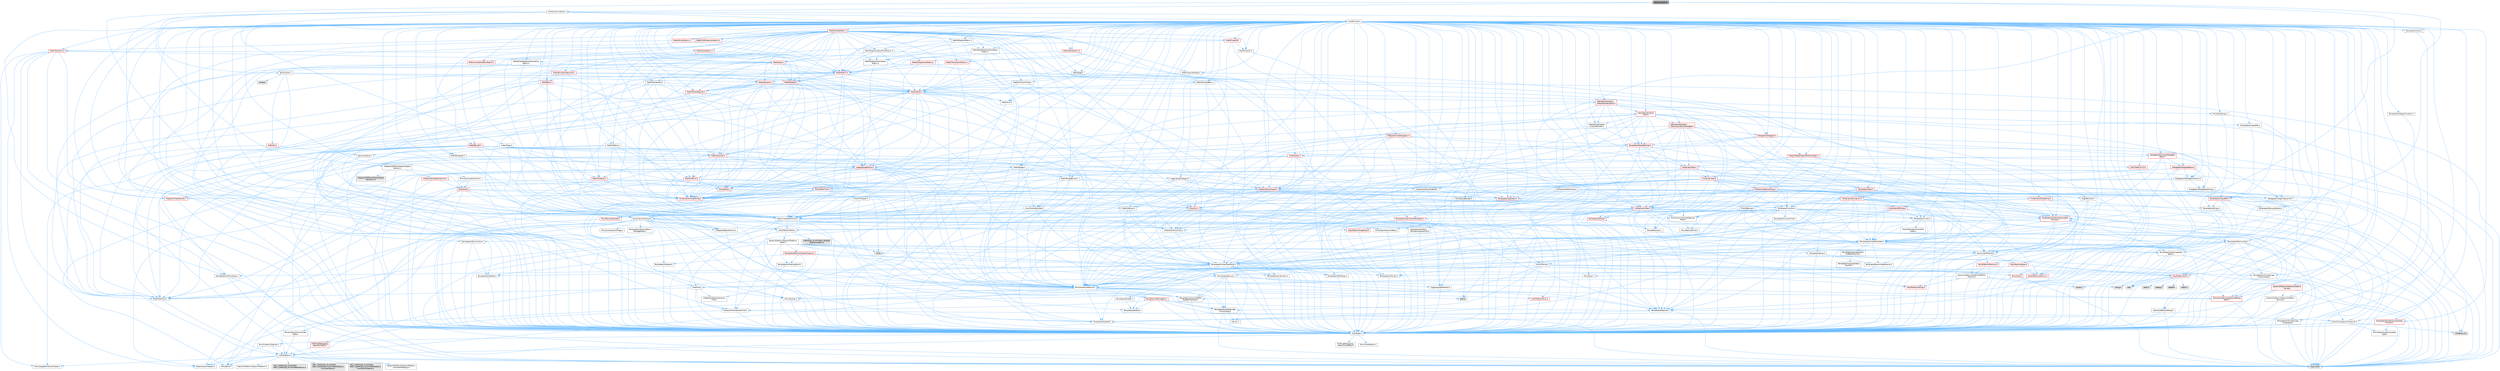 digraph "SparseListSet.h"
{
 // INTERACTIVE_SVG=YES
 // LATEX_PDF_SIZE
  bgcolor="transparent";
  edge [fontname=Helvetica,fontsize=10,labelfontname=Helvetica,labelfontsize=10];
  node [fontname=Helvetica,fontsize=10,shape=box,height=0.2,width=0.4];
  Node1 [id="Node000001",label="SparseListSet.h",height=0.2,width=0.4,color="gray40", fillcolor="grey60", style="filled", fontcolor="black",tooltip=" "];
  Node1 -> Node2 [id="edge1_Node000001_Node000002",color="steelblue1",style="solid",tooltip=" "];
  Node2 [id="Node000002",label="HAL/PlatformMath.h",height=0.2,width=0.4,color="grey40", fillcolor="white", style="filled",URL="$dc/d53/PlatformMath_8h.html",tooltip=" "];
  Node2 -> Node3 [id="edge2_Node000002_Node000003",color="steelblue1",style="solid",tooltip=" "];
  Node3 [id="Node000003",label="CoreTypes.h",height=0.2,width=0.4,color="grey40", fillcolor="white", style="filled",URL="$dc/dec/CoreTypes_8h.html",tooltip=" "];
  Node3 -> Node4 [id="edge3_Node000003_Node000004",color="steelblue1",style="solid",tooltip=" "];
  Node4 [id="Node000004",label="HAL/Platform.h",height=0.2,width=0.4,color="grey40", fillcolor="white", style="filled",URL="$d9/dd0/Platform_8h.html",tooltip=" "];
  Node4 -> Node5 [id="edge4_Node000004_Node000005",color="steelblue1",style="solid",tooltip=" "];
  Node5 [id="Node000005",label="Misc/Build.h",height=0.2,width=0.4,color="grey40", fillcolor="white", style="filled",URL="$d3/dbb/Build_8h.html",tooltip=" "];
  Node4 -> Node6 [id="edge5_Node000004_Node000006",color="steelblue1",style="solid",tooltip=" "];
  Node6 [id="Node000006",label="Misc/LargeWorldCoordinates.h",height=0.2,width=0.4,color="grey40", fillcolor="white", style="filled",URL="$d2/dcb/LargeWorldCoordinates_8h.html",tooltip=" "];
  Node4 -> Node7 [id="edge6_Node000004_Node000007",color="steelblue1",style="solid",tooltip=" "];
  Node7 [id="Node000007",label="type_traits",height=0.2,width=0.4,color="grey60", fillcolor="#E0E0E0", style="filled",tooltip=" "];
  Node4 -> Node8 [id="edge7_Node000004_Node000008",color="steelblue1",style="solid",tooltip=" "];
  Node8 [id="Node000008",label="PreprocessorHelpers.h",height=0.2,width=0.4,color="grey40", fillcolor="white", style="filled",URL="$db/ddb/PreprocessorHelpers_8h.html",tooltip=" "];
  Node4 -> Node9 [id="edge8_Node000004_Node000009",color="steelblue1",style="solid",tooltip=" "];
  Node9 [id="Node000009",label="UBT_COMPILED_PLATFORM\l/UBT_COMPILED_PLATFORMPlatform\lCompilerPreSetup.h",height=0.2,width=0.4,color="grey60", fillcolor="#E0E0E0", style="filled",tooltip=" "];
  Node4 -> Node10 [id="edge9_Node000004_Node000010",color="steelblue1",style="solid",tooltip=" "];
  Node10 [id="Node000010",label="GenericPlatform/GenericPlatform\lCompilerPreSetup.h",height=0.2,width=0.4,color="grey40", fillcolor="white", style="filled",URL="$d9/dc8/GenericPlatformCompilerPreSetup_8h.html",tooltip=" "];
  Node4 -> Node11 [id="edge10_Node000004_Node000011",color="steelblue1",style="solid",tooltip=" "];
  Node11 [id="Node000011",label="GenericPlatform/GenericPlatform.h",height=0.2,width=0.4,color="grey40", fillcolor="white", style="filled",URL="$d6/d84/GenericPlatform_8h.html",tooltip=" "];
  Node4 -> Node12 [id="edge11_Node000004_Node000012",color="steelblue1",style="solid",tooltip=" "];
  Node12 [id="Node000012",label="UBT_COMPILED_PLATFORM\l/UBT_COMPILED_PLATFORMPlatform.h",height=0.2,width=0.4,color="grey60", fillcolor="#E0E0E0", style="filled",tooltip=" "];
  Node4 -> Node13 [id="edge12_Node000004_Node000013",color="steelblue1",style="solid",tooltip=" "];
  Node13 [id="Node000013",label="UBT_COMPILED_PLATFORM\l/UBT_COMPILED_PLATFORMPlatform\lCompilerSetup.h",height=0.2,width=0.4,color="grey60", fillcolor="#E0E0E0", style="filled",tooltip=" "];
  Node3 -> Node14 [id="edge13_Node000003_Node000014",color="steelblue1",style="solid",tooltip=" "];
  Node14 [id="Node000014",label="ProfilingDebugging\l/UMemoryDefines.h",height=0.2,width=0.4,color="grey40", fillcolor="white", style="filled",URL="$d2/da2/UMemoryDefines_8h.html",tooltip=" "];
  Node3 -> Node15 [id="edge14_Node000003_Node000015",color="steelblue1",style="solid",tooltip=" "];
  Node15 [id="Node000015",label="Misc/CoreMiscDefines.h",height=0.2,width=0.4,color="grey40", fillcolor="white", style="filled",URL="$da/d38/CoreMiscDefines_8h.html",tooltip=" "];
  Node15 -> Node4 [id="edge15_Node000015_Node000004",color="steelblue1",style="solid",tooltip=" "];
  Node15 -> Node8 [id="edge16_Node000015_Node000008",color="steelblue1",style="solid",tooltip=" "];
  Node3 -> Node16 [id="edge17_Node000003_Node000016",color="steelblue1",style="solid",tooltip=" "];
  Node16 [id="Node000016",label="Misc/CoreDefines.h",height=0.2,width=0.4,color="grey40", fillcolor="white", style="filled",URL="$d3/dd2/CoreDefines_8h.html",tooltip=" "];
  Node2 -> Node17 [id="edge18_Node000002_Node000017",color="steelblue1",style="solid",tooltip=" "];
  Node17 [id="Node000017",label="GenericPlatform/GenericPlatform\lMath.h",height=0.2,width=0.4,color="grey40", fillcolor="white", style="filled",URL="$d5/d79/GenericPlatformMath_8h.html",tooltip=" "];
  Node17 -> Node3 [id="edge19_Node000017_Node000003",color="steelblue1",style="solid",tooltip=" "];
  Node17 -> Node18 [id="edge20_Node000017_Node000018",color="steelblue1",style="solid",tooltip=" "];
  Node18 [id="Node000018",label="Containers/ContainersFwd.h",height=0.2,width=0.4,color="grey40", fillcolor="white", style="filled",URL="$d4/d0a/ContainersFwd_8h.html",tooltip=" "];
  Node18 -> Node4 [id="edge21_Node000018_Node000004",color="steelblue1",style="solid",tooltip=" "];
  Node18 -> Node3 [id="edge22_Node000018_Node000003",color="steelblue1",style="solid",tooltip=" "];
  Node18 -> Node19 [id="edge23_Node000018_Node000019",color="steelblue1",style="solid",tooltip=" "];
  Node19 [id="Node000019",label="Traits/IsContiguousContainer.h",height=0.2,width=0.4,color="grey40", fillcolor="white", style="filled",URL="$d5/d3c/IsContiguousContainer_8h.html",tooltip=" "];
  Node19 -> Node3 [id="edge24_Node000019_Node000003",color="steelblue1",style="solid",tooltip=" "];
  Node19 -> Node20 [id="edge25_Node000019_Node000020",color="steelblue1",style="solid",tooltip=" "];
  Node20 [id="Node000020",label="Misc/StaticAssertComplete\lType.h",height=0.2,width=0.4,color="grey40", fillcolor="white", style="filled",URL="$d5/d4e/StaticAssertCompleteType_8h.html",tooltip=" "];
  Node19 -> Node21 [id="edge26_Node000019_Node000021",color="steelblue1",style="solid",tooltip=" "];
  Node21 [id="Node000021",label="initializer_list",height=0.2,width=0.4,color="grey60", fillcolor="#E0E0E0", style="filled",tooltip=" "];
  Node17 -> Node22 [id="edge27_Node000017_Node000022",color="steelblue1",style="solid",tooltip=" "];
  Node22 [id="Node000022",label="HAL/PlatformCrt.h",height=0.2,width=0.4,color="red", fillcolor="#FFF0F0", style="filled",URL="$d8/d75/PlatformCrt_8h.html",tooltip=" "];
  Node22 -> Node23 [id="edge28_Node000022_Node000023",color="steelblue1",style="solid",tooltip=" "];
  Node23 [id="Node000023",label="new",height=0.2,width=0.4,color="grey60", fillcolor="#E0E0E0", style="filled",tooltip=" "];
  Node22 -> Node24 [id="edge29_Node000022_Node000024",color="steelblue1",style="solid",tooltip=" "];
  Node24 [id="Node000024",label="wchar.h",height=0.2,width=0.4,color="grey60", fillcolor="#E0E0E0", style="filled",tooltip=" "];
  Node22 -> Node25 [id="edge30_Node000022_Node000025",color="steelblue1",style="solid",tooltip=" "];
  Node25 [id="Node000025",label="stddef.h",height=0.2,width=0.4,color="grey60", fillcolor="#E0E0E0", style="filled",tooltip=" "];
  Node22 -> Node26 [id="edge31_Node000022_Node000026",color="steelblue1",style="solid",tooltip=" "];
  Node26 [id="Node000026",label="stdlib.h",height=0.2,width=0.4,color="grey60", fillcolor="#E0E0E0", style="filled",tooltip=" "];
  Node22 -> Node27 [id="edge32_Node000022_Node000027",color="steelblue1",style="solid",tooltip=" "];
  Node27 [id="Node000027",label="stdio.h",height=0.2,width=0.4,color="grey60", fillcolor="#E0E0E0", style="filled",tooltip=" "];
  Node22 -> Node28 [id="edge33_Node000022_Node000028",color="steelblue1",style="solid",tooltip=" "];
  Node28 [id="Node000028",label="stdarg.h",height=0.2,width=0.4,color="grey60", fillcolor="#E0E0E0", style="filled",tooltip=" "];
  Node22 -> Node31 [id="edge34_Node000022_Node000031",color="steelblue1",style="solid",tooltip=" "];
  Node31 [id="Node000031",label="string.h",height=0.2,width=0.4,color="grey60", fillcolor="#E0E0E0", style="filled",tooltip=" "];
  Node17 -> Node32 [id="edge35_Node000017_Node000032",color="steelblue1",style="solid",tooltip=" "];
  Node32 [id="Node000032",label="Templates/AndOrNot.h",height=0.2,width=0.4,color="grey40", fillcolor="white", style="filled",URL="$db/d0a/AndOrNot_8h.html",tooltip=" "];
  Node32 -> Node3 [id="edge36_Node000032_Node000003",color="steelblue1",style="solid",tooltip=" "];
  Node17 -> Node33 [id="edge37_Node000017_Node000033",color="steelblue1",style="solid",tooltip=" "];
  Node33 [id="Node000033",label="Templates/Decay.h",height=0.2,width=0.4,color="grey40", fillcolor="white", style="filled",URL="$dd/d0f/Decay_8h.html",tooltip=" "];
  Node33 -> Node3 [id="edge38_Node000033_Node000003",color="steelblue1",style="solid",tooltip=" "];
  Node33 -> Node34 [id="edge39_Node000033_Node000034",color="steelblue1",style="solid",tooltip=" "];
  Node34 [id="Node000034",label="Templates/RemoveReference.h",height=0.2,width=0.4,color="grey40", fillcolor="white", style="filled",URL="$da/dbe/RemoveReference_8h.html",tooltip=" "];
  Node34 -> Node3 [id="edge40_Node000034_Node000003",color="steelblue1",style="solid",tooltip=" "];
  Node33 -> Node7 [id="edge41_Node000033_Node000007",color="steelblue1",style="solid",tooltip=" "];
  Node17 -> Node35 [id="edge42_Node000017_Node000035",color="steelblue1",style="solid",tooltip=" "];
  Node35 [id="Node000035",label="Templates/IsFloatingPoint.h",height=0.2,width=0.4,color="grey40", fillcolor="white", style="filled",URL="$d3/d11/IsFloatingPoint_8h.html",tooltip=" "];
  Node35 -> Node3 [id="edge43_Node000035_Node000003",color="steelblue1",style="solid",tooltip=" "];
  Node17 -> Node36 [id="edge44_Node000017_Node000036",color="steelblue1",style="solid",tooltip=" "];
  Node36 [id="Node000036",label="Templates/UnrealTypeTraits.h",height=0.2,width=0.4,color="grey40", fillcolor="white", style="filled",URL="$d2/d2d/UnrealTypeTraits_8h.html",tooltip=" "];
  Node36 -> Node3 [id="edge45_Node000036_Node000003",color="steelblue1",style="solid",tooltip=" "];
  Node36 -> Node37 [id="edge46_Node000036_Node000037",color="steelblue1",style="solid",tooltip=" "];
  Node37 [id="Node000037",label="Templates/IsPointer.h",height=0.2,width=0.4,color="grey40", fillcolor="white", style="filled",URL="$d7/d05/IsPointer_8h.html",tooltip=" "];
  Node37 -> Node3 [id="edge47_Node000037_Node000003",color="steelblue1",style="solid",tooltip=" "];
  Node36 -> Node38 [id="edge48_Node000036_Node000038",color="steelblue1",style="solid",tooltip=" "];
  Node38 [id="Node000038",label="Misc/AssertionMacros.h",height=0.2,width=0.4,color="grey40", fillcolor="white", style="filled",URL="$d0/dfa/AssertionMacros_8h.html",tooltip=" "];
  Node38 -> Node3 [id="edge49_Node000038_Node000003",color="steelblue1",style="solid",tooltip=" "];
  Node38 -> Node4 [id="edge50_Node000038_Node000004",color="steelblue1",style="solid",tooltip=" "];
  Node38 -> Node39 [id="edge51_Node000038_Node000039",color="steelblue1",style="solid",tooltip=" "];
  Node39 [id="Node000039",label="HAL/PlatformMisc.h",height=0.2,width=0.4,color="red", fillcolor="#FFF0F0", style="filled",URL="$d0/df5/PlatformMisc_8h.html",tooltip=" "];
  Node39 -> Node3 [id="edge52_Node000039_Node000003",color="steelblue1",style="solid",tooltip=" "];
  Node38 -> Node8 [id="edge53_Node000038_Node000008",color="steelblue1",style="solid",tooltip=" "];
  Node38 -> Node61 [id="edge54_Node000038_Node000061",color="steelblue1",style="solid",tooltip=" "];
  Node61 [id="Node000061",label="Templates/EnableIf.h",height=0.2,width=0.4,color="grey40", fillcolor="white", style="filled",URL="$d7/d60/EnableIf_8h.html",tooltip=" "];
  Node61 -> Node3 [id="edge55_Node000061_Node000003",color="steelblue1",style="solid",tooltip=" "];
  Node38 -> Node62 [id="edge56_Node000038_Node000062",color="steelblue1",style="solid",tooltip=" "];
  Node62 [id="Node000062",label="Templates/IsArrayOrRefOf\lTypeByPredicate.h",height=0.2,width=0.4,color="grey40", fillcolor="white", style="filled",URL="$d6/da1/IsArrayOrRefOfTypeByPredicate_8h.html",tooltip=" "];
  Node62 -> Node3 [id="edge57_Node000062_Node000003",color="steelblue1",style="solid",tooltip=" "];
  Node38 -> Node63 [id="edge58_Node000038_Node000063",color="steelblue1",style="solid",tooltip=" "];
  Node63 [id="Node000063",label="Templates/IsValidVariadic\lFunctionArg.h",height=0.2,width=0.4,color="grey40", fillcolor="white", style="filled",URL="$d0/dc8/IsValidVariadicFunctionArg_8h.html",tooltip=" "];
  Node63 -> Node3 [id="edge59_Node000063_Node000003",color="steelblue1",style="solid",tooltip=" "];
  Node63 -> Node64 [id="edge60_Node000063_Node000064",color="steelblue1",style="solid",tooltip=" "];
  Node64 [id="Node000064",label="IsEnum.h",height=0.2,width=0.4,color="grey40", fillcolor="white", style="filled",URL="$d4/de5/IsEnum_8h.html",tooltip=" "];
  Node63 -> Node7 [id="edge61_Node000063_Node000007",color="steelblue1",style="solid",tooltip=" "];
  Node38 -> Node65 [id="edge62_Node000038_Node000065",color="steelblue1",style="solid",tooltip=" "];
  Node65 [id="Node000065",label="Traits/IsCharEncodingCompatible\lWith.h",height=0.2,width=0.4,color="red", fillcolor="#FFF0F0", style="filled",URL="$df/dd1/IsCharEncodingCompatibleWith_8h.html",tooltip=" "];
  Node65 -> Node7 [id="edge63_Node000065_Node000007",color="steelblue1",style="solid",tooltip=" "];
  Node38 -> Node67 [id="edge64_Node000038_Node000067",color="steelblue1",style="solid",tooltip=" "];
  Node67 [id="Node000067",label="Misc/VarArgs.h",height=0.2,width=0.4,color="grey40", fillcolor="white", style="filled",URL="$d5/d6f/VarArgs_8h.html",tooltip=" "];
  Node67 -> Node3 [id="edge65_Node000067_Node000003",color="steelblue1",style="solid",tooltip=" "];
  Node38 -> Node68 [id="edge66_Node000038_Node000068",color="steelblue1",style="solid",tooltip=" "];
  Node68 [id="Node000068",label="String/FormatStringSan.h",height=0.2,width=0.4,color="red", fillcolor="#FFF0F0", style="filled",URL="$d3/d8b/FormatStringSan_8h.html",tooltip=" "];
  Node68 -> Node7 [id="edge67_Node000068_Node000007",color="steelblue1",style="solid",tooltip=" "];
  Node68 -> Node3 [id="edge68_Node000068_Node000003",color="steelblue1",style="solid",tooltip=" "];
  Node68 -> Node69 [id="edge69_Node000068_Node000069",color="steelblue1",style="solid",tooltip=" "];
  Node69 [id="Node000069",label="Templates/Requires.h",height=0.2,width=0.4,color="grey40", fillcolor="white", style="filled",URL="$dc/d96/Requires_8h.html",tooltip=" "];
  Node69 -> Node61 [id="edge70_Node000069_Node000061",color="steelblue1",style="solid",tooltip=" "];
  Node69 -> Node7 [id="edge71_Node000069_Node000007",color="steelblue1",style="solid",tooltip=" "];
  Node68 -> Node70 [id="edge72_Node000068_Node000070",color="steelblue1",style="solid",tooltip=" "];
  Node70 [id="Node000070",label="Templates/Identity.h",height=0.2,width=0.4,color="grey40", fillcolor="white", style="filled",URL="$d0/dd5/Identity_8h.html",tooltip=" "];
  Node68 -> Node63 [id="edge73_Node000068_Node000063",color="steelblue1",style="solid",tooltip=" "];
  Node68 -> Node18 [id="edge74_Node000068_Node000018",color="steelblue1",style="solid",tooltip=" "];
  Node38 -> Node74 [id="edge75_Node000038_Node000074",color="steelblue1",style="solid",tooltip=" "];
  Node74 [id="Node000074",label="atomic",height=0.2,width=0.4,color="grey60", fillcolor="#E0E0E0", style="filled",tooltip=" "];
  Node36 -> Node32 [id="edge76_Node000036_Node000032",color="steelblue1",style="solid",tooltip=" "];
  Node36 -> Node61 [id="edge77_Node000036_Node000061",color="steelblue1",style="solid",tooltip=" "];
  Node36 -> Node75 [id="edge78_Node000036_Node000075",color="steelblue1",style="solid",tooltip=" "];
  Node75 [id="Node000075",label="Templates/IsArithmetic.h",height=0.2,width=0.4,color="grey40", fillcolor="white", style="filled",URL="$d2/d5d/IsArithmetic_8h.html",tooltip=" "];
  Node75 -> Node3 [id="edge79_Node000075_Node000003",color="steelblue1",style="solid",tooltip=" "];
  Node36 -> Node64 [id="edge80_Node000036_Node000064",color="steelblue1",style="solid",tooltip=" "];
  Node36 -> Node76 [id="edge81_Node000036_Node000076",color="steelblue1",style="solid",tooltip=" "];
  Node76 [id="Node000076",label="Templates/Models.h",height=0.2,width=0.4,color="grey40", fillcolor="white", style="filled",URL="$d3/d0c/Models_8h.html",tooltip=" "];
  Node76 -> Node70 [id="edge82_Node000076_Node000070",color="steelblue1",style="solid",tooltip=" "];
  Node36 -> Node77 [id="edge83_Node000036_Node000077",color="steelblue1",style="solid",tooltip=" "];
  Node77 [id="Node000077",label="Templates/IsPODType.h",height=0.2,width=0.4,color="grey40", fillcolor="white", style="filled",URL="$d7/db1/IsPODType_8h.html",tooltip=" "];
  Node77 -> Node3 [id="edge84_Node000077_Node000003",color="steelblue1",style="solid",tooltip=" "];
  Node36 -> Node78 [id="edge85_Node000036_Node000078",color="steelblue1",style="solid",tooltip=" "];
  Node78 [id="Node000078",label="Templates/IsUECoreType.h",height=0.2,width=0.4,color="grey40", fillcolor="white", style="filled",URL="$d1/db8/IsUECoreType_8h.html",tooltip=" "];
  Node78 -> Node3 [id="edge86_Node000078_Node000003",color="steelblue1",style="solid",tooltip=" "];
  Node78 -> Node7 [id="edge87_Node000078_Node000007",color="steelblue1",style="solid",tooltip=" "];
  Node36 -> Node79 [id="edge88_Node000036_Node000079",color="steelblue1",style="solid",tooltip=" "];
  Node79 [id="Node000079",label="Templates/IsTriviallyCopy\lConstructible.h",height=0.2,width=0.4,color="grey40", fillcolor="white", style="filled",URL="$d3/d78/IsTriviallyCopyConstructible_8h.html",tooltip=" "];
  Node79 -> Node3 [id="edge89_Node000079_Node000003",color="steelblue1",style="solid",tooltip=" "];
  Node79 -> Node7 [id="edge90_Node000079_Node000007",color="steelblue1",style="solid",tooltip=" "];
  Node17 -> Node69 [id="edge91_Node000017_Node000069",color="steelblue1",style="solid",tooltip=" "];
  Node17 -> Node80 [id="edge92_Node000017_Node000080",color="steelblue1",style="solid",tooltip=" "];
  Node80 [id="Node000080",label="Templates/ResolveTypeAmbiguity.h",height=0.2,width=0.4,color="red", fillcolor="#FFF0F0", style="filled",URL="$df/d1f/ResolveTypeAmbiguity_8h.html",tooltip=" "];
  Node80 -> Node3 [id="edge93_Node000080_Node000003",color="steelblue1",style="solid",tooltip=" "];
  Node80 -> Node35 [id="edge94_Node000080_Node000035",color="steelblue1",style="solid",tooltip=" "];
  Node80 -> Node36 [id="edge95_Node000080_Node000036",color="steelblue1",style="solid",tooltip=" "];
  Node80 -> Node81 [id="edge96_Node000080_Node000081",color="steelblue1",style="solid",tooltip=" "];
  Node81 [id="Node000081",label="Templates/IsSigned.h",height=0.2,width=0.4,color="grey40", fillcolor="white", style="filled",URL="$d8/dd8/IsSigned_8h.html",tooltip=" "];
  Node81 -> Node3 [id="edge97_Node000081_Node000003",color="steelblue1",style="solid",tooltip=" "];
  Node80 -> Node69 [id="edge98_Node000080_Node000069",color="steelblue1",style="solid",tooltip=" "];
  Node17 -> Node83 [id="edge99_Node000017_Node000083",color="steelblue1",style="solid",tooltip=" "];
  Node83 [id="Node000083",label="Templates/TypeCompatible\lBytes.h",height=0.2,width=0.4,color="grey40", fillcolor="white", style="filled",URL="$df/d0a/TypeCompatibleBytes_8h.html",tooltip=" "];
  Node83 -> Node3 [id="edge100_Node000083_Node000003",color="steelblue1",style="solid",tooltip=" "];
  Node83 -> Node31 [id="edge101_Node000083_Node000031",color="steelblue1",style="solid",tooltip=" "];
  Node83 -> Node23 [id="edge102_Node000083_Node000023",color="steelblue1",style="solid",tooltip=" "];
  Node83 -> Node7 [id="edge103_Node000083_Node000007",color="steelblue1",style="solid",tooltip=" "];
  Node17 -> Node84 [id="edge104_Node000017_Node000084",color="steelblue1",style="solid",tooltip=" "];
  Node84 [id="Node000084",label="limits",height=0.2,width=0.4,color="grey60", fillcolor="#E0E0E0", style="filled",tooltip=" "];
  Node17 -> Node7 [id="edge105_Node000017_Node000007",color="steelblue1",style="solid",tooltip=" "];
  Node2 -> Node85 [id="edge106_Node000002_Node000085",color="steelblue1",style="solid",tooltip=" "];
  Node85 [id="Node000085",label="COMPILED_PLATFORM_HEADER\l(PlatformMath.h)",height=0.2,width=0.4,color="grey60", fillcolor="#E0E0E0", style="filled",tooltip=" "];
  Node1 -> Node86 [id="edge107_Node000001_Node000086",color="steelblue1",style="solid",tooltip=" "];
  Node86 [id="Node000086",label="Templates/Function.h",height=0.2,width=0.4,color="grey40", fillcolor="white", style="filled",URL="$df/df5/Function_8h.html",tooltip=" "];
  Node86 -> Node3 [id="edge108_Node000086_Node000003",color="steelblue1",style="solid",tooltip=" "];
  Node86 -> Node38 [id="edge109_Node000086_Node000038",color="steelblue1",style="solid",tooltip=" "];
  Node86 -> Node87 [id="edge110_Node000086_Node000087",color="steelblue1",style="solid",tooltip=" "];
  Node87 [id="Node000087",label="Misc/IntrusiveUnsetOptional\lState.h",height=0.2,width=0.4,color="grey40", fillcolor="white", style="filled",URL="$d2/d0a/IntrusiveUnsetOptionalState_8h.html",tooltip=" "];
  Node87 -> Node88 [id="edge111_Node000087_Node000088",color="steelblue1",style="solid",tooltip=" "];
  Node88 [id="Node000088",label="Misc/OptionalFwd.h",height=0.2,width=0.4,color="grey40", fillcolor="white", style="filled",URL="$dc/d50/OptionalFwd_8h.html",tooltip=" "];
  Node86 -> Node89 [id="edge112_Node000086_Node000089",color="steelblue1",style="solid",tooltip=" "];
  Node89 [id="Node000089",label="HAL/UnrealMemory.h",height=0.2,width=0.4,color="grey40", fillcolor="white", style="filled",URL="$d9/d96/UnrealMemory_8h.html",tooltip=" "];
  Node89 -> Node3 [id="edge113_Node000089_Node000003",color="steelblue1",style="solid",tooltip=" "];
  Node89 -> Node90 [id="edge114_Node000089_Node000090",color="steelblue1",style="solid",tooltip=" "];
  Node90 [id="Node000090",label="GenericPlatform/GenericPlatform\lMemory.h",height=0.2,width=0.4,color="grey40", fillcolor="white", style="filled",URL="$dd/d22/GenericPlatformMemory_8h.html",tooltip=" "];
  Node90 -> Node43 [id="edge115_Node000090_Node000043",color="steelblue1",style="solid",tooltip=" "];
  Node43 [id="Node000043",label="CoreFwd.h",height=0.2,width=0.4,color="grey40", fillcolor="white", style="filled",URL="$d1/d1e/CoreFwd_8h.html",tooltip=" "];
  Node43 -> Node3 [id="edge116_Node000043_Node000003",color="steelblue1",style="solid",tooltip=" "];
  Node43 -> Node18 [id="edge117_Node000043_Node000018",color="steelblue1",style="solid",tooltip=" "];
  Node43 -> Node44 [id="edge118_Node000043_Node000044",color="steelblue1",style="solid",tooltip=" "];
  Node44 [id="Node000044",label="Math/MathFwd.h",height=0.2,width=0.4,color="grey40", fillcolor="white", style="filled",URL="$d2/d10/MathFwd_8h.html",tooltip=" "];
  Node44 -> Node4 [id="edge119_Node000044_Node000004",color="steelblue1",style="solid",tooltip=" "];
  Node43 -> Node45 [id="edge120_Node000043_Node000045",color="steelblue1",style="solid",tooltip=" "];
  Node45 [id="Node000045",label="UObject/UObjectHierarchy\lFwd.h",height=0.2,width=0.4,color="grey40", fillcolor="white", style="filled",URL="$d3/d13/UObjectHierarchyFwd_8h.html",tooltip=" "];
  Node90 -> Node3 [id="edge121_Node000090_Node000003",color="steelblue1",style="solid",tooltip=" "];
  Node90 -> Node91 [id="edge122_Node000090_Node000091",color="steelblue1",style="solid",tooltip=" "];
  Node91 [id="Node000091",label="HAL/PlatformString.h",height=0.2,width=0.4,color="red", fillcolor="#FFF0F0", style="filled",URL="$db/db5/PlatformString_8h.html",tooltip=" "];
  Node91 -> Node3 [id="edge123_Node000091_Node000003",color="steelblue1",style="solid",tooltip=" "];
  Node90 -> Node31 [id="edge124_Node000090_Node000031",color="steelblue1",style="solid",tooltip=" "];
  Node90 -> Node24 [id="edge125_Node000090_Node000024",color="steelblue1",style="solid",tooltip=" "];
  Node89 -> Node93 [id="edge126_Node000089_Node000093",color="steelblue1",style="solid",tooltip=" "];
  Node93 [id="Node000093",label="HAL/MemoryBase.h",height=0.2,width=0.4,color="red", fillcolor="#FFF0F0", style="filled",URL="$d6/d9f/MemoryBase_8h.html",tooltip=" "];
  Node93 -> Node3 [id="edge127_Node000093_Node000003",color="steelblue1",style="solid",tooltip=" "];
  Node93 -> Node54 [id="edge128_Node000093_Node000054",color="steelblue1",style="solid",tooltip=" "];
  Node54 [id="Node000054",label="HAL/PlatformAtomics.h",height=0.2,width=0.4,color="red", fillcolor="#FFF0F0", style="filled",URL="$d3/d36/PlatformAtomics_8h.html",tooltip=" "];
  Node54 -> Node3 [id="edge129_Node000054_Node000003",color="steelblue1",style="solid",tooltip=" "];
  Node93 -> Node22 [id="edge130_Node000093_Node000022",color="steelblue1",style="solid",tooltip=" "];
  Node93 -> Node94 [id="edge131_Node000093_Node000094",color="steelblue1",style="solid",tooltip=" "];
  Node94 [id="Node000094",label="Misc/Exec.h",height=0.2,width=0.4,color="grey40", fillcolor="white", style="filled",URL="$de/ddb/Exec_8h.html",tooltip=" "];
  Node94 -> Node3 [id="edge132_Node000094_Node000003",color="steelblue1",style="solid",tooltip=" "];
  Node94 -> Node38 [id="edge133_Node000094_Node000038",color="steelblue1",style="solid",tooltip=" "];
  Node93 -> Node95 [id="edge134_Node000093_Node000095",color="steelblue1",style="solid",tooltip=" "];
  Node95 [id="Node000095",label="Misc/OutputDevice.h",height=0.2,width=0.4,color="grey40", fillcolor="white", style="filled",URL="$d7/d32/OutputDevice_8h.html",tooltip=" "];
  Node95 -> Node43 [id="edge135_Node000095_Node000043",color="steelblue1",style="solid",tooltip=" "];
  Node95 -> Node3 [id="edge136_Node000095_Node000003",color="steelblue1",style="solid",tooltip=" "];
  Node95 -> Node96 [id="edge137_Node000095_Node000096",color="steelblue1",style="solid",tooltip=" "];
  Node96 [id="Node000096",label="Logging/LogVerbosity.h",height=0.2,width=0.4,color="grey40", fillcolor="white", style="filled",URL="$d2/d8f/LogVerbosity_8h.html",tooltip=" "];
  Node96 -> Node3 [id="edge138_Node000096_Node000003",color="steelblue1",style="solid",tooltip=" "];
  Node95 -> Node67 [id="edge139_Node000095_Node000067",color="steelblue1",style="solid",tooltip=" "];
  Node95 -> Node62 [id="edge140_Node000095_Node000062",color="steelblue1",style="solid",tooltip=" "];
  Node95 -> Node63 [id="edge141_Node000095_Node000063",color="steelblue1",style="solid",tooltip=" "];
  Node95 -> Node65 [id="edge142_Node000095_Node000065",color="steelblue1",style="solid",tooltip=" "];
  Node89 -> Node103 [id="edge143_Node000089_Node000103",color="steelblue1",style="solid",tooltip=" "];
  Node103 [id="Node000103",label="HAL/PlatformMemory.h",height=0.2,width=0.4,color="red", fillcolor="#FFF0F0", style="filled",URL="$de/d68/PlatformMemory_8h.html",tooltip=" "];
  Node103 -> Node3 [id="edge144_Node000103_Node000003",color="steelblue1",style="solid",tooltip=" "];
  Node103 -> Node90 [id="edge145_Node000103_Node000090",color="steelblue1",style="solid",tooltip=" "];
  Node89 -> Node105 [id="edge146_Node000089_Node000105",color="steelblue1",style="solid",tooltip=" "];
  Node105 [id="Node000105",label="ProfilingDebugging\l/MemoryTrace.h",height=0.2,width=0.4,color="red", fillcolor="#FFF0F0", style="filled",URL="$da/dd7/MemoryTrace_8h.html",tooltip=" "];
  Node105 -> Node4 [id="edge147_Node000105_Node000004",color="steelblue1",style="solid",tooltip=" "];
  Node89 -> Node37 [id="edge148_Node000089_Node000037",color="steelblue1",style="solid",tooltip=" "];
  Node86 -> Node106 [id="edge149_Node000086_Node000106",color="steelblue1",style="solid",tooltip=" "];
  Node106 [id="Node000106",label="Templates/FunctionFwd.h",height=0.2,width=0.4,color="grey40", fillcolor="white", style="filled",URL="$d6/d54/FunctionFwd_8h.html",tooltip=" "];
  Node86 -> Node36 [id="edge150_Node000086_Node000036",color="steelblue1",style="solid",tooltip=" "];
  Node86 -> Node107 [id="edge151_Node000086_Node000107",color="steelblue1",style="solid",tooltip=" "];
  Node107 [id="Node000107",label="Templates/Invoke.h",height=0.2,width=0.4,color="grey40", fillcolor="white", style="filled",URL="$d7/deb/Invoke_8h.html",tooltip=" "];
  Node107 -> Node3 [id="edge152_Node000107_Node000003",color="steelblue1",style="solid",tooltip=" "];
  Node107 -> Node108 [id="edge153_Node000107_Node000108",color="steelblue1",style="solid",tooltip=" "];
  Node108 [id="Node000108",label="Traits/MemberFunctionPtr\lOuter.h",height=0.2,width=0.4,color="grey40", fillcolor="white", style="filled",URL="$db/da7/MemberFunctionPtrOuter_8h.html",tooltip=" "];
  Node107 -> Node109 [id="edge154_Node000107_Node000109",color="steelblue1",style="solid",tooltip=" "];
  Node109 [id="Node000109",label="Templates/UnrealTemplate.h",height=0.2,width=0.4,color="grey40", fillcolor="white", style="filled",URL="$d4/d24/UnrealTemplate_8h.html",tooltip=" "];
  Node109 -> Node3 [id="edge155_Node000109_Node000003",color="steelblue1",style="solid",tooltip=" "];
  Node109 -> Node37 [id="edge156_Node000109_Node000037",color="steelblue1",style="solid",tooltip=" "];
  Node109 -> Node89 [id="edge157_Node000109_Node000089",color="steelblue1",style="solid",tooltip=" "];
  Node109 -> Node110 [id="edge158_Node000109_Node000110",color="steelblue1",style="solid",tooltip=" "];
  Node110 [id="Node000110",label="Templates/CopyQualifiers\lAndRefsFromTo.h",height=0.2,width=0.4,color="grey40", fillcolor="white", style="filled",URL="$d3/db3/CopyQualifiersAndRefsFromTo_8h.html",tooltip=" "];
  Node110 -> Node111 [id="edge159_Node000110_Node000111",color="steelblue1",style="solid",tooltip=" "];
  Node111 [id="Node000111",label="Templates/CopyQualifiers\lFromTo.h",height=0.2,width=0.4,color="grey40", fillcolor="white", style="filled",URL="$d5/db4/CopyQualifiersFromTo_8h.html",tooltip=" "];
  Node109 -> Node36 [id="edge160_Node000109_Node000036",color="steelblue1",style="solid",tooltip=" "];
  Node109 -> Node34 [id="edge161_Node000109_Node000034",color="steelblue1",style="solid",tooltip=" "];
  Node109 -> Node69 [id="edge162_Node000109_Node000069",color="steelblue1",style="solid",tooltip=" "];
  Node109 -> Node83 [id="edge163_Node000109_Node000083",color="steelblue1",style="solid",tooltip=" "];
  Node109 -> Node70 [id="edge164_Node000109_Node000070",color="steelblue1",style="solid",tooltip=" "];
  Node109 -> Node19 [id="edge165_Node000109_Node000019",color="steelblue1",style="solid",tooltip=" "];
  Node109 -> Node112 [id="edge166_Node000109_Node000112",color="steelblue1",style="solid",tooltip=" "];
  Node112 [id="Node000112",label="Traits/UseBitwiseSwap.h",height=0.2,width=0.4,color="grey40", fillcolor="white", style="filled",URL="$db/df3/UseBitwiseSwap_8h.html",tooltip=" "];
  Node112 -> Node3 [id="edge167_Node000112_Node000003",color="steelblue1",style="solid",tooltip=" "];
  Node112 -> Node7 [id="edge168_Node000112_Node000007",color="steelblue1",style="solid",tooltip=" "];
  Node109 -> Node7 [id="edge169_Node000109_Node000007",color="steelblue1",style="solid",tooltip=" "];
  Node107 -> Node7 [id="edge170_Node000107_Node000007",color="steelblue1",style="solid",tooltip=" "];
  Node86 -> Node109 [id="edge171_Node000086_Node000109",color="steelblue1",style="solid",tooltip=" "];
  Node86 -> Node69 [id="edge172_Node000086_Node000069",color="steelblue1",style="solid",tooltip=" "];
  Node86 -> Node113 [id="edge173_Node000086_Node000113",color="steelblue1",style="solid",tooltip=" "];
  Node113 [id="Node000113",label="Math/UnrealMathUtility.h",height=0.2,width=0.4,color="grey40", fillcolor="white", style="filled",URL="$db/db8/UnrealMathUtility_8h.html",tooltip=" "];
  Node113 -> Node3 [id="edge174_Node000113_Node000003",color="steelblue1",style="solid",tooltip=" "];
  Node113 -> Node38 [id="edge175_Node000113_Node000038",color="steelblue1",style="solid",tooltip=" "];
  Node113 -> Node2 [id="edge176_Node000113_Node000002",color="steelblue1",style="solid",tooltip=" "];
  Node113 -> Node44 [id="edge177_Node000113_Node000044",color="steelblue1",style="solid",tooltip=" "];
  Node113 -> Node70 [id="edge178_Node000113_Node000070",color="steelblue1",style="solid",tooltip=" "];
  Node113 -> Node69 [id="edge179_Node000113_Node000069",color="steelblue1",style="solid",tooltip=" "];
  Node86 -> Node23 [id="edge180_Node000086_Node000023",color="steelblue1",style="solid",tooltip=" "];
  Node86 -> Node7 [id="edge181_Node000086_Node000007",color="steelblue1",style="solid",tooltip=" "];
  Node1 -> Node109 [id="edge182_Node000001_Node000109",color="steelblue1",style="solid",tooltip=" "];
  Node1 -> Node114 [id="edge183_Node000001_Node000114",color="steelblue1",style="solid",tooltip=" "];
  Node114 [id="Node000114",label="Util/DynamicVector.h",height=0.2,width=0.4,color="grey40", fillcolor="white", style="filled",URL="$d5/dfc/DynamicVector_8h.html",tooltip=" "];
  Node114 -> Node115 [id="edge184_Node000114_Node000115",color="steelblue1",style="solid",tooltip=" "];
  Node115 [id="Node000115",label="CoreMinimal.h",height=0.2,width=0.4,color="grey40", fillcolor="white", style="filled",URL="$d7/d67/CoreMinimal_8h.html",tooltip=" "];
  Node115 -> Node3 [id="edge185_Node000115_Node000003",color="steelblue1",style="solid",tooltip=" "];
  Node115 -> Node43 [id="edge186_Node000115_Node000043",color="steelblue1",style="solid",tooltip=" "];
  Node115 -> Node45 [id="edge187_Node000115_Node000045",color="steelblue1",style="solid",tooltip=" "];
  Node115 -> Node18 [id="edge188_Node000115_Node000018",color="steelblue1",style="solid",tooltip=" "];
  Node115 -> Node67 [id="edge189_Node000115_Node000067",color="steelblue1",style="solid",tooltip=" "];
  Node115 -> Node96 [id="edge190_Node000115_Node000096",color="steelblue1",style="solid",tooltip=" "];
  Node115 -> Node95 [id="edge191_Node000115_Node000095",color="steelblue1",style="solid",tooltip=" "];
  Node115 -> Node22 [id="edge192_Node000115_Node000022",color="steelblue1",style="solid",tooltip=" "];
  Node115 -> Node39 [id="edge193_Node000115_Node000039",color="steelblue1",style="solid",tooltip=" "];
  Node115 -> Node38 [id="edge194_Node000115_Node000038",color="steelblue1",style="solid",tooltip=" "];
  Node115 -> Node37 [id="edge195_Node000115_Node000037",color="steelblue1",style="solid",tooltip=" "];
  Node115 -> Node103 [id="edge196_Node000115_Node000103",color="steelblue1",style="solid",tooltip=" "];
  Node115 -> Node54 [id="edge197_Node000115_Node000054",color="steelblue1",style="solid",tooltip=" "];
  Node115 -> Node94 [id="edge198_Node000115_Node000094",color="steelblue1",style="solid",tooltip=" "];
  Node115 -> Node93 [id="edge199_Node000115_Node000093",color="steelblue1",style="solid",tooltip=" "];
  Node115 -> Node89 [id="edge200_Node000115_Node000089",color="steelblue1",style="solid",tooltip=" "];
  Node115 -> Node75 [id="edge201_Node000115_Node000075",color="steelblue1",style="solid",tooltip=" "];
  Node115 -> Node32 [id="edge202_Node000115_Node000032",color="steelblue1",style="solid",tooltip=" "];
  Node115 -> Node77 [id="edge203_Node000115_Node000077",color="steelblue1",style="solid",tooltip=" "];
  Node115 -> Node78 [id="edge204_Node000115_Node000078",color="steelblue1",style="solid",tooltip=" "];
  Node115 -> Node79 [id="edge205_Node000115_Node000079",color="steelblue1",style="solid",tooltip=" "];
  Node115 -> Node36 [id="edge206_Node000115_Node000036",color="steelblue1",style="solid",tooltip=" "];
  Node115 -> Node61 [id="edge207_Node000115_Node000061",color="steelblue1",style="solid",tooltip=" "];
  Node115 -> Node34 [id="edge208_Node000115_Node000034",color="steelblue1",style="solid",tooltip=" "];
  Node115 -> Node116 [id="edge209_Node000115_Node000116",color="steelblue1",style="solid",tooltip=" "];
  Node116 [id="Node000116",label="Templates/IntegralConstant.h",height=0.2,width=0.4,color="grey40", fillcolor="white", style="filled",URL="$db/d1b/IntegralConstant_8h.html",tooltip=" "];
  Node116 -> Node3 [id="edge210_Node000116_Node000003",color="steelblue1",style="solid",tooltip=" "];
  Node115 -> Node117 [id="edge211_Node000115_Node000117",color="steelblue1",style="solid",tooltip=" "];
  Node117 [id="Node000117",label="Templates/IsClass.h",height=0.2,width=0.4,color="grey40", fillcolor="white", style="filled",URL="$db/dcb/IsClass_8h.html",tooltip=" "];
  Node117 -> Node3 [id="edge212_Node000117_Node000003",color="steelblue1",style="solid",tooltip=" "];
  Node115 -> Node83 [id="edge213_Node000115_Node000083",color="steelblue1",style="solid",tooltip=" "];
  Node115 -> Node19 [id="edge214_Node000115_Node000019",color="steelblue1",style="solid",tooltip=" "];
  Node115 -> Node109 [id="edge215_Node000115_Node000109",color="steelblue1",style="solid",tooltip=" "];
  Node115 -> Node47 [id="edge216_Node000115_Node000047",color="steelblue1",style="solid",tooltip=" "];
  Node47 [id="Node000047",label="Math/NumericLimits.h",height=0.2,width=0.4,color="grey40", fillcolor="white", style="filled",URL="$df/d1b/NumericLimits_8h.html",tooltip=" "];
  Node47 -> Node3 [id="edge217_Node000047_Node000003",color="steelblue1",style="solid",tooltip=" "];
  Node115 -> Node2 [id="edge218_Node000115_Node000002",color="steelblue1",style="solid",tooltip=" "];
  Node115 -> Node101 [id="edge219_Node000115_Node000101",color="steelblue1",style="solid",tooltip=" "];
  Node101 [id="Node000101",label="Templates/IsTriviallyCopy\lAssignable.h",height=0.2,width=0.4,color="grey40", fillcolor="white", style="filled",URL="$d2/df2/IsTriviallyCopyAssignable_8h.html",tooltip=" "];
  Node101 -> Node3 [id="edge220_Node000101_Node000003",color="steelblue1",style="solid",tooltip=" "];
  Node101 -> Node7 [id="edge221_Node000101_Node000007",color="steelblue1",style="solid",tooltip=" "];
  Node115 -> Node118 [id="edge222_Node000115_Node000118",color="steelblue1",style="solid",tooltip=" "];
  Node118 [id="Node000118",label="Templates/MemoryOps.h",height=0.2,width=0.4,color="grey40", fillcolor="white", style="filled",URL="$db/dea/MemoryOps_8h.html",tooltip=" "];
  Node118 -> Node3 [id="edge223_Node000118_Node000003",color="steelblue1",style="solid",tooltip=" "];
  Node118 -> Node89 [id="edge224_Node000118_Node000089",color="steelblue1",style="solid",tooltip=" "];
  Node118 -> Node101 [id="edge225_Node000118_Node000101",color="steelblue1",style="solid",tooltip=" "];
  Node118 -> Node79 [id="edge226_Node000118_Node000079",color="steelblue1",style="solid",tooltip=" "];
  Node118 -> Node69 [id="edge227_Node000118_Node000069",color="steelblue1",style="solid",tooltip=" "];
  Node118 -> Node36 [id="edge228_Node000118_Node000036",color="steelblue1",style="solid",tooltip=" "];
  Node118 -> Node112 [id="edge229_Node000118_Node000112",color="steelblue1",style="solid",tooltip=" "];
  Node118 -> Node23 [id="edge230_Node000118_Node000023",color="steelblue1",style="solid",tooltip=" "];
  Node118 -> Node7 [id="edge231_Node000118_Node000007",color="steelblue1",style="solid",tooltip=" "];
  Node115 -> Node119 [id="edge232_Node000115_Node000119",color="steelblue1",style="solid",tooltip=" "];
  Node119 [id="Node000119",label="Containers/ContainerAllocation\lPolicies.h",height=0.2,width=0.4,color="red", fillcolor="#FFF0F0", style="filled",URL="$d7/dff/ContainerAllocationPolicies_8h.html",tooltip=" "];
  Node119 -> Node3 [id="edge233_Node000119_Node000003",color="steelblue1",style="solid",tooltip=" "];
  Node119 -> Node119 [id="edge234_Node000119_Node000119",color="steelblue1",style="solid",tooltip=" "];
  Node119 -> Node2 [id="edge235_Node000119_Node000002",color="steelblue1",style="solid",tooltip=" "];
  Node119 -> Node89 [id="edge236_Node000119_Node000089",color="steelblue1",style="solid",tooltip=" "];
  Node119 -> Node47 [id="edge237_Node000119_Node000047",color="steelblue1",style="solid",tooltip=" "];
  Node119 -> Node38 [id="edge238_Node000119_Node000038",color="steelblue1",style="solid",tooltip=" "];
  Node119 -> Node118 [id="edge239_Node000119_Node000118",color="steelblue1",style="solid",tooltip=" "];
  Node119 -> Node83 [id="edge240_Node000119_Node000083",color="steelblue1",style="solid",tooltip=" "];
  Node119 -> Node7 [id="edge241_Node000119_Node000007",color="steelblue1",style="solid",tooltip=" "];
  Node115 -> Node122 [id="edge242_Node000115_Node000122",color="steelblue1",style="solid",tooltip=" "];
  Node122 [id="Node000122",label="Templates/IsEnumClass.h",height=0.2,width=0.4,color="grey40", fillcolor="white", style="filled",URL="$d7/d15/IsEnumClass_8h.html",tooltip=" "];
  Node122 -> Node3 [id="edge243_Node000122_Node000003",color="steelblue1",style="solid",tooltip=" "];
  Node122 -> Node32 [id="edge244_Node000122_Node000032",color="steelblue1",style="solid",tooltip=" "];
  Node115 -> Node123 [id="edge245_Node000115_Node000123",color="steelblue1",style="solid",tooltip=" "];
  Node123 [id="Node000123",label="HAL/PlatformProperties.h",height=0.2,width=0.4,color="red", fillcolor="#FFF0F0", style="filled",URL="$d9/db0/PlatformProperties_8h.html",tooltip=" "];
  Node123 -> Node3 [id="edge246_Node000123_Node000003",color="steelblue1",style="solid",tooltip=" "];
  Node115 -> Node126 [id="edge247_Node000115_Node000126",color="steelblue1",style="solid",tooltip=" "];
  Node126 [id="Node000126",label="Misc/EngineVersionBase.h",height=0.2,width=0.4,color="grey40", fillcolor="white", style="filled",URL="$d5/d2b/EngineVersionBase_8h.html",tooltip=" "];
  Node126 -> Node3 [id="edge248_Node000126_Node000003",color="steelblue1",style="solid",tooltip=" "];
  Node115 -> Node127 [id="edge249_Node000115_Node000127",color="steelblue1",style="solid",tooltip=" "];
  Node127 [id="Node000127",label="Internationalization\l/TextNamespaceFwd.h",height=0.2,width=0.4,color="grey40", fillcolor="white", style="filled",URL="$d8/d97/TextNamespaceFwd_8h.html",tooltip=" "];
  Node127 -> Node3 [id="edge250_Node000127_Node000003",color="steelblue1",style="solid",tooltip=" "];
  Node115 -> Node128 [id="edge251_Node000115_Node000128",color="steelblue1",style="solid",tooltip=" "];
  Node128 [id="Node000128",label="Serialization/Archive.h",height=0.2,width=0.4,color="grey40", fillcolor="white", style="filled",URL="$d7/d3b/Archive_8h.html",tooltip=" "];
  Node128 -> Node43 [id="edge252_Node000128_Node000043",color="steelblue1",style="solid",tooltip=" "];
  Node128 -> Node3 [id="edge253_Node000128_Node000003",color="steelblue1",style="solid",tooltip=" "];
  Node128 -> Node123 [id="edge254_Node000128_Node000123",color="steelblue1",style="solid",tooltip=" "];
  Node128 -> Node127 [id="edge255_Node000128_Node000127",color="steelblue1",style="solid",tooltip=" "];
  Node128 -> Node44 [id="edge256_Node000128_Node000044",color="steelblue1",style="solid",tooltip=" "];
  Node128 -> Node38 [id="edge257_Node000128_Node000038",color="steelblue1",style="solid",tooltip=" "];
  Node128 -> Node5 [id="edge258_Node000128_Node000005",color="steelblue1",style="solid",tooltip=" "];
  Node128 -> Node48 [id="edge259_Node000128_Node000048",color="steelblue1",style="solid",tooltip=" "];
  Node48 [id="Node000048",label="Misc/CompressionFlags.h",height=0.2,width=0.4,color="grey40", fillcolor="white", style="filled",URL="$d9/d76/CompressionFlags_8h.html",tooltip=" "];
  Node128 -> Node126 [id="edge260_Node000128_Node000126",color="steelblue1",style="solid",tooltip=" "];
  Node128 -> Node67 [id="edge261_Node000128_Node000067",color="steelblue1",style="solid",tooltip=" "];
  Node128 -> Node129 [id="edge262_Node000128_Node000129",color="steelblue1",style="solid",tooltip=" "];
  Node129 [id="Node000129",label="Serialization/ArchiveCook\lData.h",height=0.2,width=0.4,color="grey40", fillcolor="white", style="filled",URL="$dc/db6/ArchiveCookData_8h.html",tooltip=" "];
  Node129 -> Node4 [id="edge263_Node000129_Node000004",color="steelblue1",style="solid",tooltip=" "];
  Node128 -> Node130 [id="edge264_Node000128_Node000130",color="steelblue1",style="solid",tooltip=" "];
  Node130 [id="Node000130",label="Serialization/ArchiveSave\lPackageData.h",height=0.2,width=0.4,color="grey40", fillcolor="white", style="filled",URL="$d1/d37/ArchiveSavePackageData_8h.html",tooltip=" "];
  Node128 -> Node61 [id="edge265_Node000128_Node000061",color="steelblue1",style="solid",tooltip=" "];
  Node128 -> Node62 [id="edge266_Node000128_Node000062",color="steelblue1",style="solid",tooltip=" "];
  Node128 -> Node122 [id="edge267_Node000128_Node000122",color="steelblue1",style="solid",tooltip=" "];
  Node128 -> Node81 [id="edge268_Node000128_Node000081",color="steelblue1",style="solid",tooltip=" "];
  Node128 -> Node63 [id="edge269_Node000128_Node000063",color="steelblue1",style="solid",tooltip=" "];
  Node128 -> Node109 [id="edge270_Node000128_Node000109",color="steelblue1",style="solid",tooltip=" "];
  Node128 -> Node65 [id="edge271_Node000128_Node000065",color="steelblue1",style="solid",tooltip=" "];
  Node128 -> Node131 [id="edge272_Node000128_Node000131",color="steelblue1",style="solid",tooltip=" "];
  Node131 [id="Node000131",label="UObject/ObjectVersion.h",height=0.2,width=0.4,color="grey40", fillcolor="white", style="filled",URL="$da/d63/ObjectVersion_8h.html",tooltip=" "];
  Node131 -> Node3 [id="edge273_Node000131_Node000003",color="steelblue1",style="solid",tooltip=" "];
  Node115 -> Node132 [id="edge274_Node000115_Node000132",color="steelblue1",style="solid",tooltip=" "];
  Node132 [id="Node000132",label="Templates/Less.h",height=0.2,width=0.4,color="grey40", fillcolor="white", style="filled",URL="$de/dc8/Less_8h.html",tooltip=" "];
  Node132 -> Node3 [id="edge275_Node000132_Node000003",color="steelblue1",style="solid",tooltip=" "];
  Node132 -> Node109 [id="edge276_Node000132_Node000109",color="steelblue1",style="solid",tooltip=" "];
  Node115 -> Node133 [id="edge277_Node000115_Node000133",color="steelblue1",style="solid",tooltip=" "];
  Node133 [id="Node000133",label="Templates/Sorting.h",height=0.2,width=0.4,color="red", fillcolor="#FFF0F0", style="filled",URL="$d3/d9e/Sorting_8h.html",tooltip=" "];
  Node133 -> Node3 [id="edge278_Node000133_Node000003",color="steelblue1",style="solid",tooltip=" "];
  Node133 -> Node2 [id="edge279_Node000133_Node000002",color="steelblue1",style="solid",tooltip=" "];
  Node133 -> Node132 [id="edge280_Node000133_Node000132",color="steelblue1",style="solid",tooltip=" "];
  Node115 -> Node141 [id="edge281_Node000115_Node000141",color="steelblue1",style="solid",tooltip=" "];
  Node141 [id="Node000141",label="Misc/Char.h",height=0.2,width=0.4,color="red", fillcolor="#FFF0F0", style="filled",URL="$d0/d58/Char_8h.html",tooltip=" "];
  Node141 -> Node3 [id="edge282_Node000141_Node000003",color="steelblue1",style="solid",tooltip=" "];
  Node141 -> Node7 [id="edge283_Node000141_Node000007",color="steelblue1",style="solid",tooltip=" "];
  Node115 -> Node144 [id="edge284_Node000115_Node000144",color="steelblue1",style="solid",tooltip=" "];
  Node144 [id="Node000144",label="GenericPlatform/GenericPlatform\lStricmp.h",height=0.2,width=0.4,color="grey40", fillcolor="white", style="filled",URL="$d2/d86/GenericPlatformStricmp_8h.html",tooltip=" "];
  Node144 -> Node3 [id="edge285_Node000144_Node000003",color="steelblue1",style="solid",tooltip=" "];
  Node115 -> Node145 [id="edge286_Node000115_Node000145",color="steelblue1",style="solid",tooltip=" "];
  Node145 [id="Node000145",label="GenericPlatform/GenericPlatform\lString.h",height=0.2,width=0.4,color="red", fillcolor="#FFF0F0", style="filled",URL="$dd/d20/GenericPlatformString_8h.html",tooltip=" "];
  Node145 -> Node3 [id="edge287_Node000145_Node000003",color="steelblue1",style="solid",tooltip=" "];
  Node145 -> Node144 [id="edge288_Node000145_Node000144",color="steelblue1",style="solid",tooltip=" "];
  Node145 -> Node61 [id="edge289_Node000145_Node000061",color="steelblue1",style="solid",tooltip=" "];
  Node145 -> Node65 [id="edge290_Node000145_Node000065",color="steelblue1",style="solid",tooltip=" "];
  Node145 -> Node7 [id="edge291_Node000145_Node000007",color="steelblue1",style="solid",tooltip=" "];
  Node115 -> Node91 [id="edge292_Node000115_Node000091",color="steelblue1",style="solid",tooltip=" "];
  Node115 -> Node148 [id="edge293_Node000115_Node000148",color="steelblue1",style="solid",tooltip=" "];
  Node148 [id="Node000148",label="Misc/CString.h",height=0.2,width=0.4,color="grey40", fillcolor="white", style="filled",URL="$d2/d49/CString_8h.html",tooltip=" "];
  Node148 -> Node3 [id="edge294_Node000148_Node000003",color="steelblue1",style="solid",tooltip=" "];
  Node148 -> Node22 [id="edge295_Node000148_Node000022",color="steelblue1",style="solid",tooltip=" "];
  Node148 -> Node91 [id="edge296_Node000148_Node000091",color="steelblue1",style="solid",tooltip=" "];
  Node148 -> Node38 [id="edge297_Node000148_Node000038",color="steelblue1",style="solid",tooltip=" "];
  Node148 -> Node141 [id="edge298_Node000148_Node000141",color="steelblue1",style="solid",tooltip=" "];
  Node148 -> Node67 [id="edge299_Node000148_Node000067",color="steelblue1",style="solid",tooltip=" "];
  Node148 -> Node62 [id="edge300_Node000148_Node000062",color="steelblue1",style="solid",tooltip=" "];
  Node148 -> Node63 [id="edge301_Node000148_Node000063",color="steelblue1",style="solid",tooltip=" "];
  Node148 -> Node65 [id="edge302_Node000148_Node000065",color="steelblue1",style="solid",tooltip=" "];
  Node115 -> Node149 [id="edge303_Node000115_Node000149",color="steelblue1",style="solid",tooltip=" "];
  Node149 [id="Node000149",label="Misc/Crc.h",height=0.2,width=0.4,color="red", fillcolor="#FFF0F0", style="filled",URL="$d4/dd2/Crc_8h.html",tooltip=" "];
  Node149 -> Node3 [id="edge304_Node000149_Node000003",color="steelblue1",style="solid",tooltip=" "];
  Node149 -> Node91 [id="edge305_Node000149_Node000091",color="steelblue1",style="solid",tooltip=" "];
  Node149 -> Node38 [id="edge306_Node000149_Node000038",color="steelblue1",style="solid",tooltip=" "];
  Node149 -> Node148 [id="edge307_Node000149_Node000148",color="steelblue1",style="solid",tooltip=" "];
  Node149 -> Node141 [id="edge308_Node000149_Node000141",color="steelblue1",style="solid",tooltip=" "];
  Node149 -> Node36 [id="edge309_Node000149_Node000036",color="steelblue1",style="solid",tooltip=" "];
  Node115 -> Node113 [id="edge310_Node000115_Node000113",color="steelblue1",style="solid",tooltip=" "];
  Node115 -> Node150 [id="edge311_Node000115_Node000150",color="steelblue1",style="solid",tooltip=" "];
  Node150 [id="Node000150",label="Containers/UnrealString.h",height=0.2,width=0.4,color="red", fillcolor="#FFF0F0", style="filled",URL="$d5/dba/UnrealString_8h.html",tooltip=" "];
  Node115 -> Node154 [id="edge312_Node000115_Node000154",color="steelblue1",style="solid",tooltip=" "];
  Node154 [id="Node000154",label="Containers/Array.h",height=0.2,width=0.4,color="red", fillcolor="#FFF0F0", style="filled",URL="$df/dd0/Array_8h.html",tooltip=" "];
  Node154 -> Node3 [id="edge313_Node000154_Node000003",color="steelblue1",style="solid",tooltip=" "];
  Node154 -> Node38 [id="edge314_Node000154_Node000038",color="steelblue1",style="solid",tooltip=" "];
  Node154 -> Node87 [id="edge315_Node000154_Node000087",color="steelblue1",style="solid",tooltip=" "];
  Node154 -> Node155 [id="edge316_Node000154_Node000155",color="steelblue1",style="solid",tooltip=" "];
  Node155 [id="Node000155",label="Misc/ReverseIterate.h",height=0.2,width=0.4,color="red", fillcolor="#FFF0F0", style="filled",URL="$db/de3/ReverseIterate_8h.html",tooltip=" "];
  Node155 -> Node4 [id="edge317_Node000155_Node000004",color="steelblue1",style="solid",tooltip=" "];
  Node154 -> Node89 [id="edge318_Node000154_Node000089",color="steelblue1",style="solid",tooltip=" "];
  Node154 -> Node36 [id="edge319_Node000154_Node000036",color="steelblue1",style="solid",tooltip=" "];
  Node154 -> Node109 [id="edge320_Node000154_Node000109",color="steelblue1",style="solid",tooltip=" "];
  Node154 -> Node119 [id="edge321_Node000154_Node000119",color="steelblue1",style="solid",tooltip=" "];
  Node154 -> Node128 [id="edge322_Node000154_Node000128",color="steelblue1",style="solid",tooltip=" "];
  Node154 -> Node107 [id="edge323_Node000154_Node000107",color="steelblue1",style="solid",tooltip=" "];
  Node154 -> Node132 [id="edge324_Node000154_Node000132",color="steelblue1",style="solid",tooltip=" "];
  Node154 -> Node69 [id="edge325_Node000154_Node000069",color="steelblue1",style="solid",tooltip=" "];
  Node154 -> Node133 [id="edge326_Node000154_Node000133",color="steelblue1",style="solid",tooltip=" "];
  Node154 -> Node175 [id="edge327_Node000154_Node000175",color="steelblue1",style="solid",tooltip=" "];
  Node175 [id="Node000175",label="Templates/AlignmentTemplates.h",height=0.2,width=0.4,color="red", fillcolor="#FFF0F0", style="filled",URL="$dd/d32/AlignmentTemplates_8h.html",tooltip=" "];
  Node175 -> Node3 [id="edge328_Node000175_Node000003",color="steelblue1",style="solid",tooltip=" "];
  Node175 -> Node37 [id="edge329_Node000175_Node000037",color="steelblue1",style="solid",tooltip=" "];
  Node154 -> Node84 [id="edge330_Node000154_Node000084",color="steelblue1",style="solid",tooltip=" "];
  Node154 -> Node7 [id="edge331_Node000154_Node000007",color="steelblue1",style="solid",tooltip=" "];
  Node115 -> Node176 [id="edge332_Node000115_Node000176",color="steelblue1",style="solid",tooltip=" "];
  Node176 [id="Node000176",label="Misc/FrameNumber.h",height=0.2,width=0.4,color="grey40", fillcolor="white", style="filled",URL="$dd/dbd/FrameNumber_8h.html",tooltip=" "];
  Node176 -> Node3 [id="edge333_Node000176_Node000003",color="steelblue1",style="solid",tooltip=" "];
  Node176 -> Node47 [id="edge334_Node000176_Node000047",color="steelblue1",style="solid",tooltip=" "];
  Node176 -> Node113 [id="edge335_Node000176_Node000113",color="steelblue1",style="solid",tooltip=" "];
  Node176 -> Node61 [id="edge336_Node000176_Node000061",color="steelblue1",style="solid",tooltip=" "];
  Node176 -> Node36 [id="edge337_Node000176_Node000036",color="steelblue1",style="solid",tooltip=" "];
  Node115 -> Node177 [id="edge338_Node000115_Node000177",color="steelblue1",style="solid",tooltip=" "];
  Node177 [id="Node000177",label="Misc/Timespan.h",height=0.2,width=0.4,color="grey40", fillcolor="white", style="filled",URL="$da/dd9/Timespan_8h.html",tooltip=" "];
  Node177 -> Node3 [id="edge339_Node000177_Node000003",color="steelblue1",style="solid",tooltip=" "];
  Node177 -> Node178 [id="edge340_Node000177_Node000178",color="steelblue1",style="solid",tooltip=" "];
  Node178 [id="Node000178",label="Math/Interval.h",height=0.2,width=0.4,color="grey40", fillcolor="white", style="filled",URL="$d1/d55/Interval_8h.html",tooltip=" "];
  Node178 -> Node3 [id="edge341_Node000178_Node000003",color="steelblue1",style="solid",tooltip=" "];
  Node178 -> Node75 [id="edge342_Node000178_Node000075",color="steelblue1",style="solid",tooltip=" "];
  Node178 -> Node36 [id="edge343_Node000178_Node000036",color="steelblue1",style="solid",tooltip=" "];
  Node178 -> Node47 [id="edge344_Node000178_Node000047",color="steelblue1",style="solid",tooltip=" "];
  Node178 -> Node113 [id="edge345_Node000178_Node000113",color="steelblue1",style="solid",tooltip=" "];
  Node177 -> Node113 [id="edge346_Node000177_Node000113",color="steelblue1",style="solid",tooltip=" "];
  Node177 -> Node38 [id="edge347_Node000177_Node000038",color="steelblue1",style="solid",tooltip=" "];
  Node115 -> Node179 [id="edge348_Node000115_Node000179",color="steelblue1",style="solid",tooltip=" "];
  Node179 [id="Node000179",label="Containers/StringConv.h",height=0.2,width=0.4,color="red", fillcolor="#FFF0F0", style="filled",URL="$d3/ddf/StringConv_8h.html",tooltip=" "];
  Node179 -> Node3 [id="edge349_Node000179_Node000003",color="steelblue1",style="solid",tooltip=" "];
  Node179 -> Node38 [id="edge350_Node000179_Node000038",color="steelblue1",style="solid",tooltip=" "];
  Node179 -> Node119 [id="edge351_Node000179_Node000119",color="steelblue1",style="solid",tooltip=" "];
  Node179 -> Node154 [id="edge352_Node000179_Node000154",color="steelblue1",style="solid",tooltip=" "];
  Node179 -> Node148 [id="edge353_Node000179_Node000148",color="steelblue1",style="solid",tooltip=" "];
  Node179 -> Node180 [id="edge354_Node000179_Node000180",color="steelblue1",style="solid",tooltip=" "];
  Node180 [id="Node000180",label="Templates/IsArray.h",height=0.2,width=0.4,color="grey40", fillcolor="white", style="filled",URL="$d8/d8d/IsArray_8h.html",tooltip=" "];
  Node180 -> Node3 [id="edge355_Node000180_Node000003",color="steelblue1",style="solid",tooltip=" "];
  Node179 -> Node109 [id="edge356_Node000179_Node000109",color="steelblue1",style="solid",tooltip=" "];
  Node179 -> Node36 [id="edge357_Node000179_Node000036",color="steelblue1",style="solid",tooltip=" "];
  Node179 -> Node65 [id="edge358_Node000179_Node000065",color="steelblue1",style="solid",tooltip=" "];
  Node179 -> Node19 [id="edge359_Node000179_Node000019",color="steelblue1",style="solid",tooltip=" "];
  Node179 -> Node7 [id="edge360_Node000179_Node000007",color="steelblue1",style="solid",tooltip=" "];
  Node115 -> Node181 [id="edge361_Node000115_Node000181",color="steelblue1",style="solid",tooltip=" "];
  Node181 [id="Node000181",label="UObject/UnrealNames.h",height=0.2,width=0.4,color="red", fillcolor="#FFF0F0", style="filled",URL="$d8/db1/UnrealNames_8h.html",tooltip=" "];
  Node181 -> Node3 [id="edge362_Node000181_Node000003",color="steelblue1",style="solid",tooltip=" "];
  Node115 -> Node183 [id="edge363_Node000115_Node000183",color="steelblue1",style="solid",tooltip=" "];
  Node183 [id="Node000183",label="UObject/NameTypes.h",height=0.2,width=0.4,color="red", fillcolor="#FFF0F0", style="filled",URL="$d6/d35/NameTypes_8h.html",tooltip=" "];
  Node183 -> Node3 [id="edge364_Node000183_Node000003",color="steelblue1",style="solid",tooltip=" "];
  Node183 -> Node38 [id="edge365_Node000183_Node000038",color="steelblue1",style="solid",tooltip=" "];
  Node183 -> Node89 [id="edge366_Node000183_Node000089",color="steelblue1",style="solid",tooltip=" "];
  Node183 -> Node36 [id="edge367_Node000183_Node000036",color="steelblue1",style="solid",tooltip=" "];
  Node183 -> Node109 [id="edge368_Node000183_Node000109",color="steelblue1",style="solid",tooltip=" "];
  Node183 -> Node150 [id="edge369_Node000183_Node000150",color="steelblue1",style="solid",tooltip=" "];
  Node183 -> Node179 [id="edge370_Node000183_Node000179",color="steelblue1",style="solid",tooltip=" "];
  Node183 -> Node181 [id="edge371_Node000183_Node000181",color="steelblue1",style="solid",tooltip=" "];
  Node183 -> Node87 [id="edge372_Node000183_Node000087",color="steelblue1",style="solid",tooltip=" "];
  Node115 -> Node191 [id="edge373_Node000115_Node000191",color="steelblue1",style="solid",tooltip=" "];
  Node191 [id="Node000191",label="Misc/Parse.h",height=0.2,width=0.4,color="red", fillcolor="#FFF0F0", style="filled",URL="$dc/d71/Parse_8h.html",tooltip=" "];
  Node191 -> Node150 [id="edge374_Node000191_Node000150",color="steelblue1",style="solid",tooltip=" "];
  Node191 -> Node3 [id="edge375_Node000191_Node000003",color="steelblue1",style="solid",tooltip=" "];
  Node191 -> Node22 [id="edge376_Node000191_Node000022",color="steelblue1",style="solid",tooltip=" "];
  Node191 -> Node5 [id="edge377_Node000191_Node000005",color="steelblue1",style="solid",tooltip=" "];
  Node191 -> Node86 [id="edge378_Node000191_Node000086",color="steelblue1",style="solid",tooltip=" "];
  Node115 -> Node175 [id="edge379_Node000115_Node000175",color="steelblue1",style="solid",tooltip=" "];
  Node115 -> Node192 [id="edge380_Node000115_Node000192",color="steelblue1",style="solid",tooltip=" "];
  Node192 [id="Node000192",label="Misc/StructBuilder.h",height=0.2,width=0.4,color="grey40", fillcolor="white", style="filled",URL="$d9/db3/StructBuilder_8h.html",tooltip=" "];
  Node192 -> Node3 [id="edge381_Node000192_Node000003",color="steelblue1",style="solid",tooltip=" "];
  Node192 -> Node113 [id="edge382_Node000192_Node000113",color="steelblue1",style="solid",tooltip=" "];
  Node192 -> Node175 [id="edge383_Node000192_Node000175",color="steelblue1",style="solid",tooltip=" "];
  Node115 -> Node33 [id="edge384_Node000115_Node000033",color="steelblue1",style="solid",tooltip=" "];
  Node115 -> Node193 [id="edge385_Node000115_Node000193",color="steelblue1",style="solid",tooltip=" "];
  Node193 [id="Node000193",label="Templates/PointerIsConvertible\lFromTo.h",height=0.2,width=0.4,color="red", fillcolor="#FFF0F0", style="filled",URL="$d6/d65/PointerIsConvertibleFromTo_8h.html",tooltip=" "];
  Node193 -> Node3 [id="edge386_Node000193_Node000003",color="steelblue1",style="solid",tooltip=" "];
  Node193 -> Node20 [id="edge387_Node000193_Node000020",color="steelblue1",style="solid",tooltip=" "];
  Node193 -> Node7 [id="edge388_Node000193_Node000007",color="steelblue1",style="solid",tooltip=" "];
  Node115 -> Node107 [id="edge389_Node000115_Node000107",color="steelblue1",style="solid",tooltip=" "];
  Node115 -> Node86 [id="edge390_Node000115_Node000086",color="steelblue1",style="solid",tooltip=" "];
  Node115 -> Node164 [id="edge391_Node000115_Node000164",color="steelblue1",style="solid",tooltip=" "];
  Node164 [id="Node000164",label="Templates/TypeHash.h",height=0.2,width=0.4,color="red", fillcolor="#FFF0F0", style="filled",URL="$d1/d62/TypeHash_8h.html",tooltip=" "];
  Node164 -> Node3 [id="edge392_Node000164_Node000003",color="steelblue1",style="solid",tooltip=" "];
  Node164 -> Node69 [id="edge393_Node000164_Node000069",color="steelblue1",style="solid",tooltip=" "];
  Node164 -> Node149 [id="edge394_Node000164_Node000149",color="steelblue1",style="solid",tooltip=" "];
  Node164 -> Node7 [id="edge395_Node000164_Node000007",color="steelblue1",style="solid",tooltip=" "];
  Node115 -> Node194 [id="edge396_Node000115_Node000194",color="steelblue1",style="solid",tooltip=" "];
  Node194 [id="Node000194",label="Containers/ScriptArray.h",height=0.2,width=0.4,color="red", fillcolor="#FFF0F0", style="filled",URL="$dc/daf/ScriptArray_8h.html",tooltip=" "];
  Node194 -> Node3 [id="edge397_Node000194_Node000003",color="steelblue1",style="solid",tooltip=" "];
  Node194 -> Node38 [id="edge398_Node000194_Node000038",color="steelblue1",style="solid",tooltip=" "];
  Node194 -> Node89 [id="edge399_Node000194_Node000089",color="steelblue1",style="solid",tooltip=" "];
  Node194 -> Node119 [id="edge400_Node000194_Node000119",color="steelblue1",style="solid",tooltip=" "];
  Node194 -> Node154 [id="edge401_Node000194_Node000154",color="steelblue1",style="solid",tooltip=" "];
  Node194 -> Node21 [id="edge402_Node000194_Node000021",color="steelblue1",style="solid",tooltip=" "];
  Node115 -> Node195 [id="edge403_Node000115_Node000195",color="steelblue1",style="solid",tooltip=" "];
  Node195 [id="Node000195",label="Containers/BitArray.h",height=0.2,width=0.4,color="red", fillcolor="#FFF0F0", style="filled",URL="$d1/de4/BitArray_8h.html",tooltip=" "];
  Node195 -> Node119 [id="edge404_Node000195_Node000119",color="steelblue1",style="solid",tooltip=" "];
  Node195 -> Node3 [id="edge405_Node000195_Node000003",color="steelblue1",style="solid",tooltip=" "];
  Node195 -> Node54 [id="edge406_Node000195_Node000054",color="steelblue1",style="solid",tooltip=" "];
  Node195 -> Node89 [id="edge407_Node000195_Node000089",color="steelblue1",style="solid",tooltip=" "];
  Node195 -> Node113 [id="edge408_Node000195_Node000113",color="steelblue1",style="solid",tooltip=" "];
  Node195 -> Node38 [id="edge409_Node000195_Node000038",color="steelblue1",style="solid",tooltip=" "];
  Node195 -> Node128 [id="edge410_Node000195_Node000128",color="steelblue1",style="solid",tooltip=" "];
  Node195 -> Node61 [id="edge411_Node000195_Node000061",color="steelblue1",style="solid",tooltip=" "];
  Node195 -> Node107 [id="edge412_Node000195_Node000107",color="steelblue1",style="solid",tooltip=" "];
  Node195 -> Node109 [id="edge413_Node000195_Node000109",color="steelblue1",style="solid",tooltip=" "];
  Node195 -> Node36 [id="edge414_Node000195_Node000036",color="steelblue1",style="solid",tooltip=" "];
  Node115 -> Node196 [id="edge415_Node000115_Node000196",color="steelblue1",style="solid",tooltip=" "];
  Node196 [id="Node000196",label="Containers/SparseArray.h",height=0.2,width=0.4,color="red", fillcolor="#FFF0F0", style="filled",URL="$d5/dbf/SparseArray_8h.html",tooltip=" "];
  Node196 -> Node3 [id="edge416_Node000196_Node000003",color="steelblue1",style="solid",tooltip=" "];
  Node196 -> Node38 [id="edge417_Node000196_Node000038",color="steelblue1",style="solid",tooltip=" "];
  Node196 -> Node89 [id="edge418_Node000196_Node000089",color="steelblue1",style="solid",tooltip=" "];
  Node196 -> Node36 [id="edge419_Node000196_Node000036",color="steelblue1",style="solid",tooltip=" "];
  Node196 -> Node109 [id="edge420_Node000196_Node000109",color="steelblue1",style="solid",tooltip=" "];
  Node196 -> Node119 [id="edge421_Node000196_Node000119",color="steelblue1",style="solid",tooltip=" "];
  Node196 -> Node132 [id="edge422_Node000196_Node000132",color="steelblue1",style="solid",tooltip=" "];
  Node196 -> Node154 [id="edge423_Node000196_Node000154",color="steelblue1",style="solid",tooltip=" "];
  Node196 -> Node113 [id="edge424_Node000196_Node000113",color="steelblue1",style="solid",tooltip=" "];
  Node196 -> Node194 [id="edge425_Node000196_Node000194",color="steelblue1",style="solid",tooltip=" "];
  Node196 -> Node195 [id="edge426_Node000196_Node000195",color="steelblue1",style="solid",tooltip=" "];
  Node196 -> Node150 [id="edge427_Node000196_Node000150",color="steelblue1",style="solid",tooltip=" "];
  Node196 -> Node87 [id="edge428_Node000196_Node000087",color="steelblue1",style="solid",tooltip=" "];
  Node115 -> Node212 [id="edge429_Node000115_Node000212",color="steelblue1",style="solid",tooltip=" "];
  Node212 [id="Node000212",label="Containers/Set.h",height=0.2,width=0.4,color="red", fillcolor="#FFF0F0", style="filled",URL="$d4/d45/Set_8h.html",tooltip=" "];
  Node212 -> Node119 [id="edge430_Node000212_Node000119",color="steelblue1",style="solid",tooltip=" "];
  Node212 -> Node196 [id="edge431_Node000212_Node000196",color="steelblue1",style="solid",tooltip=" "];
  Node212 -> Node18 [id="edge432_Node000212_Node000018",color="steelblue1",style="solid",tooltip=" "];
  Node212 -> Node113 [id="edge433_Node000212_Node000113",color="steelblue1",style="solid",tooltip=" "];
  Node212 -> Node38 [id="edge434_Node000212_Node000038",color="steelblue1",style="solid",tooltip=" "];
  Node212 -> Node192 [id="edge435_Node000212_Node000192",color="steelblue1",style="solid",tooltip=" "];
  Node212 -> Node86 [id="edge436_Node000212_Node000086",color="steelblue1",style="solid",tooltip=" "];
  Node212 -> Node133 [id="edge437_Node000212_Node000133",color="steelblue1",style="solid",tooltip=" "];
  Node212 -> Node164 [id="edge438_Node000212_Node000164",color="steelblue1",style="solid",tooltip=" "];
  Node212 -> Node109 [id="edge439_Node000212_Node000109",color="steelblue1",style="solid",tooltip=" "];
  Node212 -> Node21 [id="edge440_Node000212_Node000021",color="steelblue1",style="solid",tooltip=" "];
  Node212 -> Node7 [id="edge441_Node000212_Node000007",color="steelblue1",style="solid",tooltip=" "];
  Node115 -> Node215 [id="edge442_Node000115_Node000215",color="steelblue1",style="solid",tooltip=" "];
  Node215 [id="Node000215",label="Algo/Reverse.h",height=0.2,width=0.4,color="grey40", fillcolor="white", style="filled",URL="$d5/d93/Reverse_8h.html",tooltip=" "];
  Node215 -> Node3 [id="edge443_Node000215_Node000003",color="steelblue1",style="solid",tooltip=" "];
  Node215 -> Node109 [id="edge444_Node000215_Node000109",color="steelblue1",style="solid",tooltip=" "];
  Node115 -> Node216 [id="edge445_Node000115_Node000216",color="steelblue1",style="solid",tooltip=" "];
  Node216 [id="Node000216",label="Containers/Map.h",height=0.2,width=0.4,color="red", fillcolor="#FFF0F0", style="filled",URL="$df/d79/Map_8h.html",tooltip=" "];
  Node216 -> Node3 [id="edge446_Node000216_Node000003",color="steelblue1",style="solid",tooltip=" "];
  Node216 -> Node215 [id="edge447_Node000216_Node000215",color="steelblue1",style="solid",tooltip=" "];
  Node216 -> Node212 [id="edge448_Node000216_Node000212",color="steelblue1",style="solid",tooltip=" "];
  Node216 -> Node150 [id="edge449_Node000216_Node000150",color="steelblue1",style="solid",tooltip=" "];
  Node216 -> Node38 [id="edge450_Node000216_Node000038",color="steelblue1",style="solid",tooltip=" "];
  Node216 -> Node192 [id="edge451_Node000216_Node000192",color="steelblue1",style="solid",tooltip=" "];
  Node216 -> Node86 [id="edge452_Node000216_Node000086",color="steelblue1",style="solid",tooltip=" "];
  Node216 -> Node133 [id="edge453_Node000216_Node000133",color="steelblue1",style="solid",tooltip=" "];
  Node216 -> Node217 [id="edge454_Node000216_Node000217",color="steelblue1",style="solid",tooltip=" "];
  Node217 [id="Node000217",label="Templates/Tuple.h",height=0.2,width=0.4,color="red", fillcolor="#FFF0F0", style="filled",URL="$d2/d4f/Tuple_8h.html",tooltip=" "];
  Node217 -> Node3 [id="edge455_Node000217_Node000003",color="steelblue1",style="solid",tooltip=" "];
  Node217 -> Node109 [id="edge456_Node000217_Node000109",color="steelblue1",style="solid",tooltip=" "];
  Node217 -> Node218 [id="edge457_Node000217_Node000218",color="steelblue1",style="solid",tooltip=" "];
  Node218 [id="Node000218",label="Delegates/IntegerSequence.h",height=0.2,width=0.4,color="grey40", fillcolor="white", style="filled",URL="$d2/dcc/IntegerSequence_8h.html",tooltip=" "];
  Node218 -> Node3 [id="edge458_Node000218_Node000003",color="steelblue1",style="solid",tooltip=" "];
  Node217 -> Node107 [id="edge459_Node000217_Node000107",color="steelblue1",style="solid",tooltip=" "];
  Node217 -> Node69 [id="edge460_Node000217_Node000069",color="steelblue1",style="solid",tooltip=" "];
  Node217 -> Node164 [id="edge461_Node000217_Node000164",color="steelblue1",style="solid",tooltip=" "];
  Node217 -> Node7 [id="edge462_Node000217_Node000007",color="steelblue1",style="solid",tooltip=" "];
  Node216 -> Node109 [id="edge463_Node000216_Node000109",color="steelblue1",style="solid",tooltip=" "];
  Node216 -> Node36 [id="edge464_Node000216_Node000036",color="steelblue1",style="solid",tooltip=" "];
  Node216 -> Node7 [id="edge465_Node000216_Node000007",color="steelblue1",style="solid",tooltip=" "];
  Node115 -> Node220 [id="edge466_Node000115_Node000220",color="steelblue1",style="solid",tooltip=" "];
  Node220 [id="Node000220",label="Math/IntPoint.h",height=0.2,width=0.4,color="red", fillcolor="#FFF0F0", style="filled",URL="$d3/df7/IntPoint_8h.html",tooltip=" "];
  Node220 -> Node3 [id="edge467_Node000220_Node000003",color="steelblue1",style="solid",tooltip=" "];
  Node220 -> Node38 [id="edge468_Node000220_Node000038",color="steelblue1",style="solid",tooltip=" "];
  Node220 -> Node191 [id="edge469_Node000220_Node000191",color="steelblue1",style="solid",tooltip=" "];
  Node220 -> Node44 [id="edge470_Node000220_Node000044",color="steelblue1",style="solid",tooltip=" "];
  Node220 -> Node113 [id="edge471_Node000220_Node000113",color="steelblue1",style="solid",tooltip=" "];
  Node220 -> Node150 [id="edge472_Node000220_Node000150",color="steelblue1",style="solid",tooltip=" "];
  Node220 -> Node164 [id="edge473_Node000220_Node000164",color="steelblue1",style="solid",tooltip=" "];
  Node115 -> Node222 [id="edge474_Node000115_Node000222",color="steelblue1",style="solid",tooltip=" "];
  Node222 [id="Node000222",label="Math/IntVector.h",height=0.2,width=0.4,color="red", fillcolor="#FFF0F0", style="filled",URL="$d7/d44/IntVector_8h.html",tooltip=" "];
  Node222 -> Node3 [id="edge475_Node000222_Node000003",color="steelblue1",style="solid",tooltip=" "];
  Node222 -> Node149 [id="edge476_Node000222_Node000149",color="steelblue1",style="solid",tooltip=" "];
  Node222 -> Node191 [id="edge477_Node000222_Node000191",color="steelblue1",style="solid",tooltip=" "];
  Node222 -> Node44 [id="edge478_Node000222_Node000044",color="steelblue1",style="solid",tooltip=" "];
  Node222 -> Node113 [id="edge479_Node000222_Node000113",color="steelblue1",style="solid",tooltip=" "];
  Node222 -> Node150 [id="edge480_Node000222_Node000150",color="steelblue1",style="solid",tooltip=" "];
  Node115 -> Node223 [id="edge481_Node000115_Node000223",color="steelblue1",style="solid",tooltip=" "];
  Node223 [id="Node000223",label="Logging/LogCategory.h",height=0.2,width=0.4,color="grey40", fillcolor="white", style="filled",URL="$d9/d36/LogCategory_8h.html",tooltip=" "];
  Node223 -> Node3 [id="edge482_Node000223_Node000003",color="steelblue1",style="solid",tooltip=" "];
  Node223 -> Node96 [id="edge483_Node000223_Node000096",color="steelblue1",style="solid",tooltip=" "];
  Node223 -> Node183 [id="edge484_Node000223_Node000183",color="steelblue1",style="solid",tooltip=" "];
  Node115 -> Node224 [id="edge485_Node000115_Node000224",color="steelblue1",style="solid",tooltip=" "];
  Node224 [id="Node000224",label="Logging/LogMacros.h",height=0.2,width=0.4,color="red", fillcolor="#FFF0F0", style="filled",URL="$d0/d16/LogMacros_8h.html",tooltip=" "];
  Node224 -> Node150 [id="edge486_Node000224_Node000150",color="steelblue1",style="solid",tooltip=" "];
  Node224 -> Node3 [id="edge487_Node000224_Node000003",color="steelblue1",style="solid",tooltip=" "];
  Node224 -> Node8 [id="edge488_Node000224_Node000008",color="steelblue1",style="solid",tooltip=" "];
  Node224 -> Node223 [id="edge489_Node000224_Node000223",color="steelblue1",style="solid",tooltip=" "];
  Node224 -> Node96 [id="edge490_Node000224_Node000096",color="steelblue1",style="solid",tooltip=" "];
  Node224 -> Node38 [id="edge491_Node000224_Node000038",color="steelblue1",style="solid",tooltip=" "];
  Node224 -> Node5 [id="edge492_Node000224_Node000005",color="steelblue1",style="solid",tooltip=" "];
  Node224 -> Node67 [id="edge493_Node000224_Node000067",color="steelblue1",style="solid",tooltip=" "];
  Node224 -> Node68 [id="edge494_Node000224_Node000068",color="steelblue1",style="solid",tooltip=" "];
  Node224 -> Node61 [id="edge495_Node000224_Node000061",color="steelblue1",style="solid",tooltip=" "];
  Node224 -> Node62 [id="edge496_Node000224_Node000062",color="steelblue1",style="solid",tooltip=" "];
  Node224 -> Node63 [id="edge497_Node000224_Node000063",color="steelblue1",style="solid",tooltip=" "];
  Node224 -> Node65 [id="edge498_Node000224_Node000065",color="steelblue1",style="solid",tooltip=" "];
  Node224 -> Node7 [id="edge499_Node000224_Node000007",color="steelblue1",style="solid",tooltip=" "];
  Node115 -> Node227 [id="edge500_Node000115_Node000227",color="steelblue1",style="solid",tooltip=" "];
  Node227 [id="Node000227",label="Math/Vector2D.h",height=0.2,width=0.4,color="red", fillcolor="#FFF0F0", style="filled",URL="$d3/db0/Vector2D_8h.html",tooltip=" "];
  Node227 -> Node3 [id="edge501_Node000227_Node000003",color="steelblue1",style="solid",tooltip=" "];
  Node227 -> Node44 [id="edge502_Node000227_Node000044",color="steelblue1",style="solid",tooltip=" "];
  Node227 -> Node38 [id="edge503_Node000227_Node000038",color="steelblue1",style="solid",tooltip=" "];
  Node227 -> Node149 [id="edge504_Node000227_Node000149",color="steelblue1",style="solid",tooltip=" "];
  Node227 -> Node113 [id="edge505_Node000227_Node000113",color="steelblue1",style="solid",tooltip=" "];
  Node227 -> Node150 [id="edge506_Node000227_Node000150",color="steelblue1",style="solid",tooltip=" "];
  Node227 -> Node191 [id="edge507_Node000227_Node000191",color="steelblue1",style="solid",tooltip=" "];
  Node227 -> Node220 [id="edge508_Node000227_Node000220",color="steelblue1",style="solid",tooltip=" "];
  Node227 -> Node224 [id="edge509_Node000227_Node000224",color="steelblue1",style="solid",tooltip=" "];
  Node227 -> Node7 [id="edge510_Node000227_Node000007",color="steelblue1",style="solid",tooltip=" "];
  Node115 -> Node231 [id="edge511_Node000115_Node000231",color="steelblue1",style="solid",tooltip=" "];
  Node231 [id="Node000231",label="Math/IntRect.h",height=0.2,width=0.4,color="grey40", fillcolor="white", style="filled",URL="$d7/d53/IntRect_8h.html",tooltip=" "];
  Node231 -> Node3 [id="edge512_Node000231_Node000003",color="steelblue1",style="solid",tooltip=" "];
  Node231 -> Node44 [id="edge513_Node000231_Node000044",color="steelblue1",style="solid",tooltip=" "];
  Node231 -> Node113 [id="edge514_Node000231_Node000113",color="steelblue1",style="solid",tooltip=" "];
  Node231 -> Node150 [id="edge515_Node000231_Node000150",color="steelblue1",style="solid",tooltip=" "];
  Node231 -> Node220 [id="edge516_Node000231_Node000220",color="steelblue1",style="solid",tooltip=" "];
  Node231 -> Node227 [id="edge517_Node000231_Node000227",color="steelblue1",style="solid",tooltip=" "];
  Node115 -> Node232 [id="edge518_Node000115_Node000232",color="steelblue1",style="solid",tooltip=" "];
  Node232 [id="Node000232",label="Misc/ByteSwap.h",height=0.2,width=0.4,color="grey40", fillcolor="white", style="filled",URL="$dc/dd7/ByteSwap_8h.html",tooltip=" "];
  Node232 -> Node3 [id="edge519_Node000232_Node000003",color="steelblue1",style="solid",tooltip=" "];
  Node232 -> Node22 [id="edge520_Node000232_Node000022",color="steelblue1",style="solid",tooltip=" "];
  Node115 -> Node163 [id="edge521_Node000115_Node000163",color="steelblue1",style="solid",tooltip=" "];
  Node163 [id="Node000163",label="Containers/EnumAsByte.h",height=0.2,width=0.4,color="grey40", fillcolor="white", style="filled",URL="$d6/d9a/EnumAsByte_8h.html",tooltip=" "];
  Node163 -> Node3 [id="edge522_Node000163_Node000003",color="steelblue1",style="solid",tooltip=" "];
  Node163 -> Node77 [id="edge523_Node000163_Node000077",color="steelblue1",style="solid",tooltip=" "];
  Node163 -> Node164 [id="edge524_Node000163_Node000164",color="steelblue1",style="solid",tooltip=" "];
  Node115 -> Node233 [id="edge525_Node000115_Node000233",color="steelblue1",style="solid",tooltip=" "];
  Node233 [id="Node000233",label="HAL/PlatformTLS.h",height=0.2,width=0.4,color="red", fillcolor="#FFF0F0", style="filled",URL="$d0/def/PlatformTLS_8h.html",tooltip=" "];
  Node233 -> Node3 [id="edge526_Node000233_Node000003",color="steelblue1",style="solid",tooltip=" "];
  Node115 -> Node236 [id="edge527_Node000115_Node000236",color="steelblue1",style="solid",tooltip=" "];
  Node236 [id="Node000236",label="CoreGlobals.h",height=0.2,width=0.4,color="red", fillcolor="#FFF0F0", style="filled",URL="$d5/d8c/CoreGlobals_8h.html",tooltip=" "];
  Node236 -> Node150 [id="edge528_Node000236_Node000150",color="steelblue1",style="solid",tooltip=" "];
  Node236 -> Node3 [id="edge529_Node000236_Node000003",color="steelblue1",style="solid",tooltip=" "];
  Node236 -> Node233 [id="edge530_Node000236_Node000233",color="steelblue1",style="solid",tooltip=" "];
  Node236 -> Node224 [id="edge531_Node000236_Node000224",color="steelblue1",style="solid",tooltip=" "];
  Node236 -> Node5 [id="edge532_Node000236_Node000005",color="steelblue1",style="solid",tooltip=" "];
  Node236 -> Node95 [id="edge533_Node000236_Node000095",color="steelblue1",style="solid",tooltip=" "];
  Node236 -> Node183 [id="edge534_Node000236_Node000183",color="steelblue1",style="solid",tooltip=" "];
  Node236 -> Node74 [id="edge535_Node000236_Node000074",color="steelblue1",style="solid",tooltip=" "];
  Node115 -> Node237 [id="edge536_Node000115_Node000237",color="steelblue1",style="solid",tooltip=" "];
  Node237 [id="Node000237",label="Templates/SharedPointer.h",height=0.2,width=0.4,color="red", fillcolor="#FFF0F0", style="filled",URL="$d2/d17/SharedPointer_8h.html",tooltip=" "];
  Node237 -> Node3 [id="edge537_Node000237_Node000003",color="steelblue1",style="solid",tooltip=" "];
  Node237 -> Node87 [id="edge538_Node000237_Node000087",color="steelblue1",style="solid",tooltip=" "];
  Node237 -> Node193 [id="edge539_Node000237_Node000193",color="steelblue1",style="solid",tooltip=" "];
  Node237 -> Node38 [id="edge540_Node000237_Node000038",color="steelblue1",style="solid",tooltip=" "];
  Node237 -> Node89 [id="edge541_Node000237_Node000089",color="steelblue1",style="solid",tooltip=" "];
  Node237 -> Node154 [id="edge542_Node000237_Node000154",color="steelblue1",style="solid",tooltip=" "];
  Node237 -> Node216 [id="edge543_Node000237_Node000216",color="steelblue1",style="solid",tooltip=" "];
  Node237 -> Node236 [id="edge544_Node000237_Node000236",color="steelblue1",style="solid",tooltip=" "];
  Node115 -> Node242 [id="edge545_Node000115_Node000242",color="steelblue1",style="solid",tooltip=" "];
  Node242 [id="Node000242",label="Internationalization\l/CulturePointer.h",height=0.2,width=0.4,color="grey40", fillcolor="white", style="filled",URL="$d6/dbe/CulturePointer_8h.html",tooltip=" "];
  Node242 -> Node3 [id="edge546_Node000242_Node000003",color="steelblue1",style="solid",tooltip=" "];
  Node242 -> Node237 [id="edge547_Node000242_Node000237",color="steelblue1",style="solid",tooltip=" "];
  Node115 -> Node243 [id="edge548_Node000115_Node000243",color="steelblue1",style="solid",tooltip=" "];
  Node243 [id="Node000243",label="UObject/WeakObjectPtrTemplates.h",height=0.2,width=0.4,color="red", fillcolor="#FFF0F0", style="filled",URL="$d8/d3b/WeakObjectPtrTemplates_8h.html",tooltip=" "];
  Node243 -> Node3 [id="edge549_Node000243_Node000003",color="steelblue1",style="solid",tooltip=" "];
  Node243 -> Node69 [id="edge550_Node000243_Node000069",color="steelblue1",style="solid",tooltip=" "];
  Node243 -> Node216 [id="edge551_Node000243_Node000216",color="steelblue1",style="solid",tooltip=" "];
  Node243 -> Node7 [id="edge552_Node000243_Node000007",color="steelblue1",style="solid",tooltip=" "];
  Node115 -> Node246 [id="edge553_Node000115_Node000246",color="steelblue1",style="solid",tooltip=" "];
  Node246 [id="Node000246",label="Delegates/DelegateSettings.h",height=0.2,width=0.4,color="grey40", fillcolor="white", style="filled",URL="$d0/d97/DelegateSettings_8h.html",tooltip=" "];
  Node246 -> Node3 [id="edge554_Node000246_Node000003",color="steelblue1",style="solid",tooltip=" "];
  Node115 -> Node247 [id="edge555_Node000115_Node000247",color="steelblue1",style="solid",tooltip=" "];
  Node247 [id="Node000247",label="Delegates/IDelegateInstance.h",height=0.2,width=0.4,color="grey40", fillcolor="white", style="filled",URL="$d2/d10/IDelegateInstance_8h.html",tooltip=" "];
  Node247 -> Node3 [id="edge556_Node000247_Node000003",color="steelblue1",style="solid",tooltip=" "];
  Node247 -> Node164 [id="edge557_Node000247_Node000164",color="steelblue1",style="solid",tooltip=" "];
  Node247 -> Node183 [id="edge558_Node000247_Node000183",color="steelblue1",style="solid",tooltip=" "];
  Node247 -> Node246 [id="edge559_Node000247_Node000246",color="steelblue1",style="solid",tooltip=" "];
  Node115 -> Node248 [id="edge560_Node000115_Node000248",color="steelblue1",style="solid",tooltip=" "];
  Node248 [id="Node000248",label="Delegates/DelegateBase.h",height=0.2,width=0.4,color="red", fillcolor="#FFF0F0", style="filled",URL="$da/d67/DelegateBase_8h.html",tooltip=" "];
  Node248 -> Node3 [id="edge561_Node000248_Node000003",color="steelblue1",style="solid",tooltip=" "];
  Node248 -> Node119 [id="edge562_Node000248_Node000119",color="steelblue1",style="solid",tooltip=" "];
  Node248 -> Node113 [id="edge563_Node000248_Node000113",color="steelblue1",style="solid",tooltip=" "];
  Node248 -> Node183 [id="edge564_Node000248_Node000183",color="steelblue1",style="solid",tooltip=" "];
  Node248 -> Node246 [id="edge565_Node000248_Node000246",color="steelblue1",style="solid",tooltip=" "];
  Node248 -> Node247 [id="edge566_Node000248_Node000247",color="steelblue1",style="solid",tooltip=" "];
  Node115 -> Node256 [id="edge567_Node000115_Node000256",color="steelblue1",style="solid",tooltip=" "];
  Node256 [id="Node000256",label="Delegates/MulticastDelegate\lBase.h",height=0.2,width=0.4,color="red", fillcolor="#FFF0F0", style="filled",URL="$db/d16/MulticastDelegateBase_8h.html",tooltip=" "];
  Node256 -> Node3 [id="edge568_Node000256_Node000003",color="steelblue1",style="solid",tooltip=" "];
  Node256 -> Node119 [id="edge569_Node000256_Node000119",color="steelblue1",style="solid",tooltip=" "];
  Node256 -> Node154 [id="edge570_Node000256_Node000154",color="steelblue1",style="solid",tooltip=" "];
  Node256 -> Node113 [id="edge571_Node000256_Node000113",color="steelblue1",style="solid",tooltip=" "];
  Node256 -> Node247 [id="edge572_Node000256_Node000247",color="steelblue1",style="solid",tooltip=" "];
  Node256 -> Node248 [id="edge573_Node000256_Node000248",color="steelblue1",style="solid",tooltip=" "];
  Node115 -> Node218 [id="edge574_Node000115_Node000218",color="steelblue1",style="solid",tooltip=" "];
  Node115 -> Node217 [id="edge575_Node000115_Node000217",color="steelblue1",style="solid",tooltip=" "];
  Node115 -> Node257 [id="edge576_Node000115_Node000257",color="steelblue1",style="solid",tooltip=" "];
  Node257 [id="Node000257",label="UObject/ScriptDelegates.h",height=0.2,width=0.4,color="red", fillcolor="#FFF0F0", style="filled",URL="$de/d81/ScriptDelegates_8h.html",tooltip=" "];
  Node257 -> Node154 [id="edge577_Node000257_Node000154",color="steelblue1",style="solid",tooltip=" "];
  Node257 -> Node119 [id="edge578_Node000257_Node000119",color="steelblue1",style="solid",tooltip=" "];
  Node257 -> Node150 [id="edge579_Node000257_Node000150",color="steelblue1",style="solid",tooltip=" "];
  Node257 -> Node38 [id="edge580_Node000257_Node000038",color="steelblue1",style="solid",tooltip=" "];
  Node257 -> Node237 [id="edge581_Node000257_Node000237",color="steelblue1",style="solid",tooltip=" "];
  Node257 -> Node164 [id="edge582_Node000257_Node000164",color="steelblue1",style="solid",tooltip=" "];
  Node257 -> Node36 [id="edge583_Node000257_Node000036",color="steelblue1",style="solid",tooltip=" "];
  Node257 -> Node183 [id="edge584_Node000257_Node000183",color="steelblue1",style="solid",tooltip=" "];
  Node115 -> Node259 [id="edge585_Node000115_Node000259",color="steelblue1",style="solid",tooltip=" "];
  Node259 [id="Node000259",label="Delegates/Delegate.h",height=0.2,width=0.4,color="red", fillcolor="#FFF0F0", style="filled",URL="$d4/d80/Delegate_8h.html",tooltip=" "];
  Node259 -> Node3 [id="edge586_Node000259_Node000003",color="steelblue1",style="solid",tooltip=" "];
  Node259 -> Node38 [id="edge587_Node000259_Node000038",color="steelblue1",style="solid",tooltip=" "];
  Node259 -> Node183 [id="edge588_Node000259_Node000183",color="steelblue1",style="solid",tooltip=" "];
  Node259 -> Node237 [id="edge589_Node000259_Node000237",color="steelblue1",style="solid",tooltip=" "];
  Node259 -> Node243 [id="edge590_Node000259_Node000243",color="steelblue1",style="solid",tooltip=" "];
  Node259 -> Node256 [id="edge591_Node000259_Node000256",color="steelblue1",style="solid",tooltip=" "];
  Node259 -> Node218 [id="edge592_Node000259_Node000218",color="steelblue1",style="solid",tooltip=" "];
  Node115 -> Node264 [id="edge593_Node000115_Node000264",color="steelblue1",style="solid",tooltip=" "];
  Node264 [id="Node000264",label="Internationalization\l/TextLocalizationManager.h",height=0.2,width=0.4,color="red", fillcolor="#FFF0F0", style="filled",URL="$d5/d2e/TextLocalizationManager_8h.html",tooltip=" "];
  Node264 -> Node154 [id="edge594_Node000264_Node000154",color="steelblue1",style="solid",tooltip=" "];
  Node264 -> Node119 [id="edge595_Node000264_Node000119",color="steelblue1",style="solid",tooltip=" "];
  Node264 -> Node216 [id="edge596_Node000264_Node000216",color="steelblue1",style="solid",tooltip=" "];
  Node264 -> Node212 [id="edge597_Node000264_Node000212",color="steelblue1",style="solid",tooltip=" "];
  Node264 -> Node150 [id="edge598_Node000264_Node000150",color="steelblue1",style="solid",tooltip=" "];
  Node264 -> Node3 [id="edge599_Node000264_Node000003",color="steelblue1",style="solid",tooltip=" "];
  Node264 -> Node259 [id="edge600_Node000264_Node000259",color="steelblue1",style="solid",tooltip=" "];
  Node264 -> Node149 [id="edge601_Node000264_Node000149",color="steelblue1",style="solid",tooltip=" "];
  Node264 -> Node86 [id="edge602_Node000264_Node000086",color="steelblue1",style="solid",tooltip=" "];
  Node264 -> Node237 [id="edge603_Node000264_Node000237",color="steelblue1",style="solid",tooltip=" "];
  Node264 -> Node74 [id="edge604_Node000264_Node000074",color="steelblue1",style="solid",tooltip=" "];
  Node115 -> Node205 [id="edge605_Node000115_Node000205",color="steelblue1",style="solid",tooltip=" "];
  Node205 [id="Node000205",label="Misc/Optional.h",height=0.2,width=0.4,color="grey40", fillcolor="white", style="filled",URL="$d2/dae/Optional_8h.html",tooltip=" "];
  Node205 -> Node3 [id="edge606_Node000205_Node000003",color="steelblue1",style="solid",tooltip=" "];
  Node205 -> Node38 [id="edge607_Node000205_Node000038",color="steelblue1",style="solid",tooltip=" "];
  Node205 -> Node87 [id="edge608_Node000205_Node000087",color="steelblue1",style="solid",tooltip=" "];
  Node205 -> Node88 [id="edge609_Node000205_Node000088",color="steelblue1",style="solid",tooltip=" "];
  Node205 -> Node118 [id="edge610_Node000205_Node000118",color="steelblue1",style="solid",tooltip=" "];
  Node205 -> Node109 [id="edge611_Node000205_Node000109",color="steelblue1",style="solid",tooltip=" "];
  Node205 -> Node128 [id="edge612_Node000205_Node000128",color="steelblue1",style="solid",tooltip=" "];
  Node115 -> Node180 [id="edge613_Node000115_Node000180",color="steelblue1",style="solid",tooltip=" "];
  Node115 -> Node210 [id="edge614_Node000115_Node000210",color="steelblue1",style="solid",tooltip=" "];
  Node210 [id="Node000210",label="Templates/RemoveExtent.h",height=0.2,width=0.4,color="grey40", fillcolor="white", style="filled",URL="$dc/de9/RemoveExtent_8h.html",tooltip=" "];
  Node210 -> Node3 [id="edge615_Node000210_Node000003",color="steelblue1",style="solid",tooltip=" "];
  Node115 -> Node209 [id="edge616_Node000115_Node000209",color="steelblue1",style="solid",tooltip=" "];
  Node209 [id="Node000209",label="Templates/UniquePtr.h",height=0.2,width=0.4,color="red", fillcolor="#FFF0F0", style="filled",URL="$de/d1a/UniquePtr_8h.html",tooltip=" "];
  Node209 -> Node3 [id="edge617_Node000209_Node000003",color="steelblue1",style="solid",tooltip=" "];
  Node209 -> Node109 [id="edge618_Node000209_Node000109",color="steelblue1",style="solid",tooltip=" "];
  Node209 -> Node180 [id="edge619_Node000209_Node000180",color="steelblue1",style="solid",tooltip=" "];
  Node209 -> Node210 [id="edge620_Node000209_Node000210",color="steelblue1",style="solid",tooltip=" "];
  Node209 -> Node69 [id="edge621_Node000209_Node000069",color="steelblue1",style="solid",tooltip=" "];
  Node209 -> Node7 [id="edge622_Node000209_Node000007",color="steelblue1",style="solid",tooltip=" "];
  Node115 -> Node271 [id="edge623_Node000115_Node000271",color="steelblue1",style="solid",tooltip=" "];
  Node271 [id="Node000271",label="Internationalization\l/Text.h",height=0.2,width=0.4,color="red", fillcolor="#FFF0F0", style="filled",URL="$d6/d35/Text_8h.html",tooltip=" "];
  Node271 -> Node3 [id="edge624_Node000271_Node000003",color="steelblue1",style="solid",tooltip=" "];
  Node271 -> Node54 [id="edge625_Node000271_Node000054",color="steelblue1",style="solid",tooltip=" "];
  Node271 -> Node38 [id="edge626_Node000271_Node000038",color="steelblue1",style="solid",tooltip=" "];
  Node271 -> Node36 [id="edge627_Node000271_Node000036",color="steelblue1",style="solid",tooltip=" "];
  Node271 -> Node154 [id="edge628_Node000271_Node000154",color="steelblue1",style="solid",tooltip=" "];
  Node271 -> Node150 [id="edge629_Node000271_Node000150",color="steelblue1",style="solid",tooltip=" "];
  Node271 -> Node163 [id="edge630_Node000271_Node000163",color="steelblue1",style="solid",tooltip=" "];
  Node271 -> Node237 [id="edge631_Node000271_Node000237",color="steelblue1",style="solid",tooltip=" "];
  Node271 -> Node242 [id="edge632_Node000271_Node000242",color="steelblue1",style="solid",tooltip=" "];
  Node271 -> Node264 [id="edge633_Node000271_Node000264",color="steelblue1",style="solid",tooltip=" "];
  Node271 -> Node205 [id="edge634_Node000271_Node000205",color="steelblue1",style="solid",tooltip=" "];
  Node271 -> Node209 [id="edge635_Node000271_Node000209",color="steelblue1",style="solid",tooltip=" "];
  Node271 -> Node69 [id="edge636_Node000271_Node000069",color="steelblue1",style="solid",tooltip=" "];
  Node271 -> Node7 [id="edge637_Node000271_Node000007",color="steelblue1",style="solid",tooltip=" "];
  Node115 -> Node208 [id="edge638_Node000115_Node000208",color="steelblue1",style="solid",tooltip=" "];
  Node208 [id="Node000208",label="Templates/UniqueObj.h",height=0.2,width=0.4,color="grey40", fillcolor="white", style="filled",URL="$da/d95/UniqueObj_8h.html",tooltip=" "];
  Node208 -> Node3 [id="edge639_Node000208_Node000003",color="steelblue1",style="solid",tooltip=" "];
  Node208 -> Node209 [id="edge640_Node000208_Node000209",color="steelblue1",style="solid",tooltip=" "];
  Node115 -> Node277 [id="edge641_Node000115_Node000277",color="steelblue1",style="solid",tooltip=" "];
  Node277 [id="Node000277",label="Internationalization\l/Internationalization.h",height=0.2,width=0.4,color="red", fillcolor="#FFF0F0", style="filled",URL="$da/de4/Internationalization_8h.html",tooltip=" "];
  Node277 -> Node154 [id="edge642_Node000277_Node000154",color="steelblue1",style="solid",tooltip=" "];
  Node277 -> Node150 [id="edge643_Node000277_Node000150",color="steelblue1",style="solid",tooltip=" "];
  Node277 -> Node3 [id="edge644_Node000277_Node000003",color="steelblue1",style="solid",tooltip=" "];
  Node277 -> Node259 [id="edge645_Node000277_Node000259",color="steelblue1",style="solid",tooltip=" "];
  Node277 -> Node242 [id="edge646_Node000277_Node000242",color="steelblue1",style="solid",tooltip=" "];
  Node277 -> Node271 [id="edge647_Node000277_Node000271",color="steelblue1",style="solid",tooltip=" "];
  Node277 -> Node237 [id="edge648_Node000277_Node000237",color="steelblue1",style="solid",tooltip=" "];
  Node277 -> Node217 [id="edge649_Node000277_Node000217",color="steelblue1",style="solid",tooltip=" "];
  Node277 -> Node208 [id="edge650_Node000277_Node000208",color="steelblue1",style="solid",tooltip=" "];
  Node277 -> Node183 [id="edge651_Node000277_Node000183",color="steelblue1",style="solid",tooltip=" "];
  Node115 -> Node278 [id="edge652_Node000115_Node000278",color="steelblue1",style="solid",tooltip=" "];
  Node278 [id="Node000278",label="Math/Vector.h",height=0.2,width=0.4,color="red", fillcolor="#FFF0F0", style="filled",URL="$d6/dbe/Vector_8h.html",tooltip=" "];
  Node278 -> Node3 [id="edge653_Node000278_Node000003",color="steelblue1",style="solid",tooltip=" "];
  Node278 -> Node38 [id="edge654_Node000278_Node000038",color="steelblue1",style="solid",tooltip=" "];
  Node278 -> Node44 [id="edge655_Node000278_Node000044",color="steelblue1",style="solid",tooltip=" "];
  Node278 -> Node47 [id="edge656_Node000278_Node000047",color="steelblue1",style="solid",tooltip=" "];
  Node278 -> Node149 [id="edge657_Node000278_Node000149",color="steelblue1",style="solid",tooltip=" "];
  Node278 -> Node113 [id="edge658_Node000278_Node000113",color="steelblue1",style="solid",tooltip=" "];
  Node278 -> Node150 [id="edge659_Node000278_Node000150",color="steelblue1",style="solid",tooltip=" "];
  Node278 -> Node191 [id="edge660_Node000278_Node000191",color="steelblue1",style="solid",tooltip=" "];
  Node278 -> Node220 [id="edge661_Node000278_Node000220",color="steelblue1",style="solid",tooltip=" "];
  Node278 -> Node224 [id="edge662_Node000278_Node000224",color="steelblue1",style="solid",tooltip=" "];
  Node278 -> Node227 [id="edge663_Node000278_Node000227",color="steelblue1",style="solid",tooltip=" "];
  Node278 -> Node232 [id="edge664_Node000278_Node000232",color="steelblue1",style="solid",tooltip=" "];
  Node278 -> Node271 [id="edge665_Node000278_Node000271",color="steelblue1",style="solid",tooltip=" "];
  Node278 -> Node277 [id="edge666_Node000278_Node000277",color="steelblue1",style="solid",tooltip=" "];
  Node278 -> Node222 [id="edge667_Node000278_Node000222",color="steelblue1",style="solid",tooltip=" "];
  Node278 -> Node281 [id="edge668_Node000278_Node000281",color="steelblue1",style="solid",tooltip=" "];
  Node281 [id="Node000281",label="Math/Axis.h",height=0.2,width=0.4,color="grey40", fillcolor="white", style="filled",URL="$dd/dbb/Axis_8h.html",tooltip=" "];
  Node281 -> Node3 [id="edge669_Node000281_Node000003",color="steelblue1",style="solid",tooltip=" "];
  Node278 -> Node131 [id="edge670_Node000278_Node000131",color="steelblue1",style="solid",tooltip=" "];
  Node278 -> Node7 [id="edge671_Node000278_Node000007",color="steelblue1",style="solid",tooltip=" "];
  Node115 -> Node282 [id="edge672_Node000115_Node000282",color="steelblue1",style="solid",tooltip=" "];
  Node282 [id="Node000282",label="Math/Vector4.h",height=0.2,width=0.4,color="red", fillcolor="#FFF0F0", style="filled",URL="$d7/d36/Vector4_8h.html",tooltip=" "];
  Node282 -> Node3 [id="edge673_Node000282_Node000003",color="steelblue1",style="solid",tooltip=" "];
  Node282 -> Node149 [id="edge674_Node000282_Node000149",color="steelblue1",style="solid",tooltip=" "];
  Node282 -> Node44 [id="edge675_Node000282_Node000044",color="steelblue1",style="solid",tooltip=" "];
  Node282 -> Node113 [id="edge676_Node000282_Node000113",color="steelblue1",style="solid",tooltip=" "];
  Node282 -> Node150 [id="edge677_Node000282_Node000150",color="steelblue1",style="solid",tooltip=" "];
  Node282 -> Node191 [id="edge678_Node000282_Node000191",color="steelblue1",style="solid",tooltip=" "];
  Node282 -> Node224 [id="edge679_Node000282_Node000224",color="steelblue1",style="solid",tooltip=" "];
  Node282 -> Node227 [id="edge680_Node000282_Node000227",color="steelblue1",style="solid",tooltip=" "];
  Node282 -> Node278 [id="edge681_Node000282_Node000278",color="steelblue1",style="solid",tooltip=" "];
  Node282 -> Node69 [id="edge682_Node000282_Node000069",color="steelblue1",style="solid",tooltip=" "];
  Node282 -> Node7 [id="edge683_Node000282_Node000007",color="steelblue1",style="solid",tooltip=" "];
  Node115 -> Node283 [id="edge684_Node000115_Node000283",color="steelblue1",style="solid",tooltip=" "];
  Node283 [id="Node000283",label="Math/VectorRegister.h",height=0.2,width=0.4,color="red", fillcolor="#FFF0F0", style="filled",URL="$da/d8b/VectorRegister_8h.html",tooltip=" "];
  Node283 -> Node3 [id="edge685_Node000283_Node000003",color="steelblue1",style="solid",tooltip=" "];
  Node283 -> Node113 [id="edge686_Node000283_Node000113",color="steelblue1",style="solid",tooltip=" "];
  Node115 -> Node288 [id="edge687_Node000115_Node000288",color="steelblue1",style="solid",tooltip=" "];
  Node288 [id="Node000288",label="Math/TwoVectors.h",height=0.2,width=0.4,color="grey40", fillcolor="white", style="filled",URL="$d4/db4/TwoVectors_8h.html",tooltip=" "];
  Node288 -> Node3 [id="edge688_Node000288_Node000003",color="steelblue1",style="solid",tooltip=" "];
  Node288 -> Node38 [id="edge689_Node000288_Node000038",color="steelblue1",style="solid",tooltip=" "];
  Node288 -> Node113 [id="edge690_Node000288_Node000113",color="steelblue1",style="solid",tooltip=" "];
  Node288 -> Node150 [id="edge691_Node000288_Node000150",color="steelblue1",style="solid",tooltip=" "];
  Node288 -> Node278 [id="edge692_Node000288_Node000278",color="steelblue1",style="solid",tooltip=" "];
  Node115 -> Node289 [id="edge693_Node000115_Node000289",color="steelblue1",style="solid",tooltip=" "];
  Node289 [id="Node000289",label="Math/Edge.h",height=0.2,width=0.4,color="grey40", fillcolor="white", style="filled",URL="$d5/de0/Edge_8h.html",tooltip=" "];
  Node289 -> Node3 [id="edge694_Node000289_Node000003",color="steelblue1",style="solid",tooltip=" "];
  Node289 -> Node278 [id="edge695_Node000289_Node000278",color="steelblue1",style="solid",tooltip=" "];
  Node115 -> Node131 [id="edge696_Node000115_Node000131",color="steelblue1",style="solid",tooltip=" "];
  Node115 -> Node290 [id="edge697_Node000115_Node000290",color="steelblue1",style="solid",tooltip=" "];
  Node290 [id="Node000290",label="Math/CapsuleShape.h",height=0.2,width=0.4,color="grey40", fillcolor="white", style="filled",URL="$d3/d36/CapsuleShape_8h.html",tooltip=" "];
  Node290 -> Node3 [id="edge698_Node000290_Node000003",color="steelblue1",style="solid",tooltip=" "];
  Node290 -> Node278 [id="edge699_Node000290_Node000278",color="steelblue1",style="solid",tooltip=" "];
  Node115 -> Node291 [id="edge700_Node000115_Node000291",color="steelblue1",style="solid",tooltip=" "];
  Node291 [id="Node000291",label="Math/Rotator.h",height=0.2,width=0.4,color="red", fillcolor="#FFF0F0", style="filled",URL="$d8/d3a/Rotator_8h.html",tooltip=" "];
  Node291 -> Node3 [id="edge701_Node000291_Node000003",color="steelblue1",style="solid",tooltip=" "];
  Node291 -> Node44 [id="edge702_Node000291_Node000044",color="steelblue1",style="solid",tooltip=" "];
  Node291 -> Node113 [id="edge703_Node000291_Node000113",color="steelblue1",style="solid",tooltip=" "];
  Node291 -> Node150 [id="edge704_Node000291_Node000150",color="steelblue1",style="solid",tooltip=" "];
  Node291 -> Node191 [id="edge705_Node000291_Node000191",color="steelblue1",style="solid",tooltip=" "];
  Node291 -> Node224 [id="edge706_Node000291_Node000224",color="steelblue1",style="solid",tooltip=" "];
  Node291 -> Node278 [id="edge707_Node000291_Node000278",color="steelblue1",style="solid",tooltip=" "];
  Node291 -> Node283 [id="edge708_Node000291_Node000283",color="steelblue1",style="solid",tooltip=" "];
  Node291 -> Node131 [id="edge709_Node000291_Node000131",color="steelblue1",style="solid",tooltip=" "];
  Node115 -> Node292 [id="edge710_Node000115_Node000292",color="steelblue1",style="solid",tooltip=" "];
  Node292 [id="Node000292",label="Misc/DateTime.h",height=0.2,width=0.4,color="red", fillcolor="#FFF0F0", style="filled",URL="$d1/de9/DateTime_8h.html",tooltip=" "];
  Node292 -> Node150 [id="edge711_Node000292_Node000150",color="steelblue1",style="solid",tooltip=" "];
  Node292 -> Node3 [id="edge712_Node000292_Node000003",color="steelblue1",style="solid",tooltip=" "];
  Node292 -> Node177 [id="edge713_Node000292_Node000177",color="steelblue1",style="solid",tooltip=" "];
  Node292 -> Node128 [id="edge714_Node000292_Node000128",color="steelblue1",style="solid",tooltip=" "];
  Node292 -> Node164 [id="edge715_Node000292_Node000164",color="steelblue1",style="solid",tooltip=" "];
  Node115 -> Node293 [id="edge716_Node000115_Node000293",color="steelblue1",style="solid",tooltip=" "];
  Node293 [id="Node000293",label="Math/RangeBound.h",height=0.2,width=0.4,color="grey40", fillcolor="white", style="filled",URL="$d7/dd8/RangeBound_8h.html",tooltip=" "];
  Node293 -> Node3 [id="edge717_Node000293_Node000003",color="steelblue1",style="solid",tooltip=" "];
  Node293 -> Node38 [id="edge718_Node000293_Node000038",color="steelblue1",style="solid",tooltip=" "];
  Node293 -> Node164 [id="edge719_Node000293_Node000164",color="steelblue1",style="solid",tooltip=" "];
  Node293 -> Node163 [id="edge720_Node000293_Node000163",color="steelblue1",style="solid",tooltip=" "];
  Node293 -> Node176 [id="edge721_Node000293_Node000176",color="steelblue1",style="solid",tooltip=" "];
  Node293 -> Node292 [id="edge722_Node000293_Node000292",color="steelblue1",style="solid",tooltip=" "];
  Node115 -> Node294 [id="edge723_Node000115_Node000294",color="steelblue1",style="solid",tooltip=" "];
  Node294 [id="Node000294",label="Misc/AutomationEvent.h",height=0.2,width=0.4,color="grey40", fillcolor="white", style="filled",URL="$d1/d26/AutomationEvent_8h.html",tooltip=" "];
  Node294 -> Node3 [id="edge724_Node000294_Node000003",color="steelblue1",style="solid",tooltip=" "];
  Node294 -> Node292 [id="edge725_Node000294_Node000292",color="steelblue1",style="solid",tooltip=" "];
  Node294 -> Node229 [id="edge726_Node000294_Node000229",color="steelblue1",style="solid",tooltip=" "];
  Node229 [id="Node000229",label="Misc/Guid.h",height=0.2,width=0.4,color="red", fillcolor="#FFF0F0", style="filled",URL="$d6/d2a/Guid_8h.html",tooltip=" "];
  Node229 -> Node150 [id="edge727_Node000229_Node000150",color="steelblue1",style="solid",tooltip=" "];
  Node229 -> Node3 [id="edge728_Node000229_Node000003",color="steelblue1",style="solid",tooltip=" "];
  Node229 -> Node8 [id="edge729_Node000229_Node000008",color="steelblue1",style="solid",tooltip=" "];
  Node229 -> Node38 [id="edge730_Node000229_Node000038",color="steelblue1",style="solid",tooltip=" "];
  Node229 -> Node149 [id="edge731_Node000229_Node000149",color="steelblue1",style="solid",tooltip=" "];
  Node229 -> Node128 [id="edge732_Node000229_Node000128",color="steelblue1",style="solid",tooltip=" "];
  Node115 -> Node295 [id="edge733_Node000115_Node000295",color="steelblue1",style="solid",tooltip=" "];
  Node295 [id="Node000295",label="Math/Range.h",height=0.2,width=0.4,color="grey40", fillcolor="white", style="filled",URL="$d9/db6/Range_8h.html",tooltip=" "];
  Node295 -> Node3 [id="edge734_Node000295_Node000003",color="steelblue1",style="solid",tooltip=" "];
  Node295 -> Node154 [id="edge735_Node000295_Node000154",color="steelblue1",style="solid",tooltip=" "];
  Node295 -> Node38 [id="edge736_Node000295_Node000038",color="steelblue1",style="solid",tooltip=" "];
  Node295 -> Node292 [id="edge737_Node000295_Node000292",color="steelblue1",style="solid",tooltip=" "];
  Node295 -> Node293 [id="edge738_Node000295_Node000293",color="steelblue1",style="solid",tooltip=" "];
  Node295 -> Node176 [id="edge739_Node000295_Node000176",color="steelblue1",style="solid",tooltip=" "];
  Node295 -> Node128 [id="edge740_Node000295_Node000128",color="steelblue1",style="solid",tooltip=" "];
  Node115 -> Node296 [id="edge741_Node000115_Node000296",color="steelblue1",style="solid",tooltip=" "];
  Node296 [id="Node000296",label="Math/RangeSet.h",height=0.2,width=0.4,color="grey40", fillcolor="white", style="filled",URL="$dc/d21/RangeSet_8h.html",tooltip=" "];
  Node296 -> Node3 [id="edge742_Node000296_Node000003",color="steelblue1",style="solid",tooltip=" "];
  Node296 -> Node154 [id="edge743_Node000296_Node000154",color="steelblue1",style="solid",tooltip=" "];
  Node296 -> Node295 [id="edge744_Node000296_Node000295",color="steelblue1",style="solid",tooltip=" "];
  Node296 -> Node128 [id="edge745_Node000296_Node000128",color="steelblue1",style="solid",tooltip=" "];
  Node115 -> Node178 [id="edge746_Node000115_Node000178",color="steelblue1",style="solid",tooltip=" "];
  Node115 -> Node297 [id="edge747_Node000115_Node000297",color="steelblue1",style="solid",tooltip=" "];
  Node297 [id="Node000297",label="Math/Box.h",height=0.2,width=0.4,color="red", fillcolor="#FFF0F0", style="filled",URL="$de/d0f/Box_8h.html",tooltip=" "];
  Node297 -> Node3 [id="edge748_Node000297_Node000003",color="steelblue1",style="solid",tooltip=" "];
  Node297 -> Node38 [id="edge749_Node000297_Node000038",color="steelblue1",style="solid",tooltip=" "];
  Node297 -> Node44 [id="edge750_Node000297_Node000044",color="steelblue1",style="solid",tooltip=" "];
  Node297 -> Node113 [id="edge751_Node000297_Node000113",color="steelblue1",style="solid",tooltip=" "];
  Node297 -> Node150 [id="edge752_Node000297_Node000150",color="steelblue1",style="solid",tooltip=" "];
  Node297 -> Node278 [id="edge753_Node000297_Node000278",color="steelblue1",style="solid",tooltip=" "];
  Node115 -> Node307 [id="edge754_Node000115_Node000307",color="steelblue1",style="solid",tooltip=" "];
  Node307 [id="Node000307",label="Math/Box2D.h",height=0.2,width=0.4,color="red", fillcolor="#FFF0F0", style="filled",URL="$d3/d1c/Box2D_8h.html",tooltip=" "];
  Node307 -> Node154 [id="edge755_Node000307_Node000154",color="steelblue1",style="solid",tooltip=" "];
  Node307 -> Node150 [id="edge756_Node000307_Node000150",color="steelblue1",style="solid",tooltip=" "];
  Node307 -> Node3 [id="edge757_Node000307_Node000003",color="steelblue1",style="solid",tooltip=" "];
  Node307 -> Node44 [id="edge758_Node000307_Node000044",color="steelblue1",style="solid",tooltip=" "];
  Node307 -> Node113 [id="edge759_Node000307_Node000113",color="steelblue1",style="solid",tooltip=" "];
  Node307 -> Node227 [id="edge760_Node000307_Node000227",color="steelblue1",style="solid",tooltip=" "];
  Node307 -> Node38 [id="edge761_Node000307_Node000038",color="steelblue1",style="solid",tooltip=" "];
  Node307 -> Node6 [id="edge762_Node000307_Node000006",color="steelblue1",style="solid",tooltip=" "];
  Node307 -> Node128 [id="edge763_Node000307_Node000128",color="steelblue1",style="solid",tooltip=" "];
  Node307 -> Node78 [id="edge764_Node000307_Node000078",color="steelblue1",style="solid",tooltip=" "];
  Node307 -> Node36 [id="edge765_Node000307_Node000036",color="steelblue1",style="solid",tooltip=" "];
  Node307 -> Node183 [id="edge766_Node000307_Node000183",color="steelblue1",style="solid",tooltip=" "];
  Node307 -> Node181 [id="edge767_Node000307_Node000181",color="steelblue1",style="solid",tooltip=" "];
  Node115 -> Node308 [id="edge768_Node000115_Node000308",color="steelblue1",style="solid",tooltip=" "];
  Node308 [id="Node000308",label="Math/BoxSphereBounds.h",height=0.2,width=0.4,color="red", fillcolor="#FFF0F0", style="filled",URL="$d3/d0a/BoxSphereBounds_8h.html",tooltip=" "];
  Node308 -> Node3 [id="edge769_Node000308_Node000003",color="steelblue1",style="solid",tooltip=" "];
  Node308 -> Node44 [id="edge770_Node000308_Node000044",color="steelblue1",style="solid",tooltip=" "];
  Node308 -> Node113 [id="edge771_Node000308_Node000113",color="steelblue1",style="solid",tooltip=" "];
  Node308 -> Node150 [id="edge772_Node000308_Node000150",color="steelblue1",style="solid",tooltip=" "];
  Node308 -> Node224 [id="edge773_Node000308_Node000224",color="steelblue1",style="solid",tooltip=" "];
  Node308 -> Node278 [id="edge774_Node000308_Node000278",color="steelblue1",style="solid",tooltip=" "];
  Node308 -> Node297 [id="edge775_Node000308_Node000297",color="steelblue1",style="solid",tooltip=" "];
  Node115 -> Node309 [id="edge776_Node000115_Node000309",color="steelblue1",style="solid",tooltip=" "];
  Node309 [id="Node000309",label="Math/OrientedBox.h",height=0.2,width=0.4,color="grey40", fillcolor="white", style="filled",URL="$d6/db1/OrientedBox_8h.html",tooltip=" "];
  Node309 -> Node3 [id="edge777_Node000309_Node000003",color="steelblue1",style="solid",tooltip=" "];
  Node309 -> Node278 [id="edge778_Node000309_Node000278",color="steelblue1",style="solid",tooltip=" "];
  Node309 -> Node178 [id="edge779_Node000309_Node000178",color="steelblue1",style="solid",tooltip=" "];
  Node115 -> Node281 [id="edge780_Node000115_Node000281",color="steelblue1",style="solid",tooltip=" "];
  Node115 -> Node299 [id="edge781_Node000115_Node000299",color="steelblue1",style="solid",tooltip=" "];
  Node299 [id="Node000299",label="Math/Matrix.h",height=0.2,width=0.4,color="red", fillcolor="#FFF0F0", style="filled",URL="$d3/db1/Matrix_8h.html",tooltip=" "];
  Node299 -> Node3 [id="edge782_Node000299_Node000003",color="steelblue1",style="solid",tooltip=" "];
  Node299 -> Node89 [id="edge783_Node000299_Node000089",color="steelblue1",style="solid",tooltip=" "];
  Node299 -> Node113 [id="edge784_Node000299_Node000113",color="steelblue1",style="solid",tooltip=" "];
  Node299 -> Node150 [id="edge785_Node000299_Node000150",color="steelblue1",style="solid",tooltip=" "];
  Node299 -> Node44 [id="edge786_Node000299_Node000044",color="steelblue1",style="solid",tooltip=" "];
  Node299 -> Node278 [id="edge787_Node000299_Node000278",color="steelblue1",style="solid",tooltip=" "];
  Node299 -> Node282 [id="edge788_Node000299_Node000282",color="steelblue1",style="solid",tooltip=" "];
  Node299 -> Node291 [id="edge789_Node000299_Node000291",color="steelblue1",style="solid",tooltip=" "];
  Node299 -> Node281 [id="edge790_Node000299_Node000281",color="steelblue1",style="solid",tooltip=" "];
  Node299 -> Node131 [id="edge791_Node000299_Node000131",color="steelblue1",style="solid",tooltip=" "];
  Node299 -> Node7 [id="edge792_Node000299_Node000007",color="steelblue1",style="solid",tooltip=" "];
  Node115 -> Node310 [id="edge793_Node000115_Node000310",color="steelblue1",style="solid",tooltip=" "];
  Node310 [id="Node000310",label="Math/RotationTranslation\lMatrix.h",height=0.2,width=0.4,color="grey40", fillcolor="white", style="filled",URL="$d6/d6f/RotationTranslationMatrix_8h.html",tooltip=" "];
  Node310 -> Node3 [id="edge794_Node000310_Node000003",color="steelblue1",style="solid",tooltip=" "];
  Node310 -> Node113 [id="edge795_Node000310_Node000113",color="steelblue1",style="solid",tooltip=" "];
  Node310 -> Node283 [id="edge796_Node000310_Node000283",color="steelblue1",style="solid",tooltip=" "];
  Node310 -> Node299 [id="edge797_Node000310_Node000299",color="steelblue1",style="solid",tooltip=" "];
  Node115 -> Node311 [id="edge798_Node000115_Node000311",color="steelblue1",style="solid",tooltip=" "];
  Node311 [id="Node000311",label="Math/RotationAboutPointMatrix.h",height=0.2,width=0.4,color="grey40", fillcolor="white", style="filled",URL="$d9/d30/RotationAboutPointMatrix_8h.html",tooltip=" "];
  Node311 -> Node3 [id="edge799_Node000311_Node000003",color="steelblue1",style="solid",tooltip=" "];
  Node311 -> Node278 [id="edge800_Node000311_Node000278",color="steelblue1",style="solid",tooltip=" "];
  Node311 -> Node299 [id="edge801_Node000311_Node000299",color="steelblue1",style="solid",tooltip=" "];
  Node311 -> Node303 [id="edge802_Node000311_Node000303",color="steelblue1",style="solid",tooltip=" "];
  Node303 [id="Node000303",label="Math/Quat.h",height=0.2,width=0.4,color="red", fillcolor="#FFF0F0", style="filled",URL="$d9/de9/Quat_8h.html",tooltip=" "];
  Node303 -> Node3 [id="edge803_Node000303_Node000003",color="steelblue1",style="solid",tooltip=" "];
  Node303 -> Node38 [id="edge804_Node000303_Node000038",color="steelblue1",style="solid",tooltip=" "];
  Node303 -> Node113 [id="edge805_Node000303_Node000113",color="steelblue1",style="solid",tooltip=" "];
  Node303 -> Node150 [id="edge806_Node000303_Node000150",color="steelblue1",style="solid",tooltip=" "];
  Node303 -> Node224 [id="edge807_Node000303_Node000224",color="steelblue1",style="solid",tooltip=" "];
  Node303 -> Node44 [id="edge808_Node000303_Node000044",color="steelblue1",style="solid",tooltip=" "];
  Node303 -> Node278 [id="edge809_Node000303_Node000278",color="steelblue1",style="solid",tooltip=" "];
  Node303 -> Node283 [id="edge810_Node000303_Node000283",color="steelblue1",style="solid",tooltip=" "];
  Node303 -> Node291 [id="edge811_Node000303_Node000291",color="steelblue1",style="solid",tooltip=" "];
  Node303 -> Node299 [id="edge812_Node000303_Node000299",color="steelblue1",style="solid",tooltip=" "];
  Node303 -> Node131 [id="edge813_Node000303_Node000131",color="steelblue1",style="solid",tooltip=" "];
  Node311 -> Node310 [id="edge814_Node000311_Node000310",color="steelblue1",style="solid",tooltip=" "];
  Node115 -> Node312 [id="edge815_Node000115_Node000312",color="steelblue1",style="solid",tooltip=" "];
  Node312 [id="Node000312",label="Math/ScaleRotationTranslation\lMatrix.h",height=0.2,width=0.4,color="grey40", fillcolor="white", style="filled",URL="$db/dbe/ScaleRotationTranslationMatrix_8h.html",tooltip=" "];
  Node312 -> Node3 [id="edge816_Node000312_Node000003",color="steelblue1",style="solid",tooltip=" "];
  Node312 -> Node113 [id="edge817_Node000312_Node000113",color="steelblue1",style="solid",tooltip=" "];
  Node312 -> Node299 [id="edge818_Node000312_Node000299",color="steelblue1",style="solid",tooltip=" "];
  Node115 -> Node313 [id="edge819_Node000115_Node000313",color="steelblue1",style="solid",tooltip=" "];
  Node313 [id="Node000313",label="Math/RotationMatrix.h",height=0.2,width=0.4,color="grey40", fillcolor="white", style="filled",URL="$d9/d6a/RotationMatrix_8h.html",tooltip=" "];
  Node313 -> Node3 [id="edge820_Node000313_Node000003",color="steelblue1",style="solid",tooltip=" "];
  Node313 -> Node278 [id="edge821_Node000313_Node000278",color="steelblue1",style="solid",tooltip=" "];
  Node313 -> Node291 [id="edge822_Node000313_Node000291",color="steelblue1",style="solid",tooltip=" "];
  Node313 -> Node299 [id="edge823_Node000313_Node000299",color="steelblue1",style="solid",tooltip=" "];
  Node313 -> Node310 [id="edge824_Node000313_Node000310",color="steelblue1",style="solid",tooltip=" "];
  Node313 -> Node314 [id="edge825_Node000313_Node000314",color="steelblue1",style="solid",tooltip=" "];
  Node314 [id="Node000314",label="Math/QuatRotationTranslation\lMatrix.h",height=0.2,width=0.4,color="grey40", fillcolor="white", style="filled",URL="$df/d18/QuatRotationTranslationMatrix_8h.html",tooltip=" "];
  Node314 -> Node3 [id="edge826_Node000314_Node000003",color="steelblue1",style="solid",tooltip=" "];
  Node314 -> Node38 [id="edge827_Node000314_Node000038",color="steelblue1",style="solid",tooltip=" "];
  Node314 -> Node278 [id="edge828_Node000314_Node000278",color="steelblue1",style="solid",tooltip=" "];
  Node314 -> Node299 [id="edge829_Node000314_Node000299",color="steelblue1",style="solid",tooltip=" "];
  Node314 -> Node303 [id="edge830_Node000314_Node000303",color="steelblue1",style="solid",tooltip=" "];
  Node115 -> Node303 [id="edge831_Node000115_Node000303",color="steelblue1",style="solid",tooltip=" "];
  Node115 -> Node315 [id="edge832_Node000115_Node000315",color="steelblue1",style="solid",tooltip=" "];
  Node315 [id="Node000315",label="Math/PerspectiveMatrix.h",height=0.2,width=0.4,color="red", fillcolor="#FFF0F0", style="filled",URL="$d8/d26/PerspectiveMatrix_8h.html",tooltip=" "];
  Node315 -> Node3 [id="edge833_Node000315_Node000003",color="steelblue1",style="solid",tooltip=" "];
  Node315 -> Node113 [id="edge834_Node000315_Node000113",color="steelblue1",style="solid",tooltip=" "];
  Node315 -> Node299 [id="edge835_Node000315_Node000299",color="steelblue1",style="solid",tooltip=" "];
  Node115 -> Node316 [id="edge836_Node000115_Node000316",color="steelblue1",style="solid",tooltip=" "];
  Node316 [id="Node000316",label="Math/OrthoMatrix.h",height=0.2,width=0.4,color="red", fillcolor="#FFF0F0", style="filled",URL="$d4/d39/OrthoMatrix_8h.html",tooltip=" "];
  Node316 -> Node3 [id="edge837_Node000316_Node000003",color="steelblue1",style="solid",tooltip=" "];
  Node316 -> Node299 [id="edge838_Node000316_Node000299",color="steelblue1",style="solid",tooltip=" "];
  Node115 -> Node317 [id="edge839_Node000115_Node000317",color="steelblue1",style="solid",tooltip=" "];
  Node317 [id="Node000317",label="Math/TranslationMatrix.h",height=0.2,width=0.4,color="red", fillcolor="#FFF0F0", style="filled",URL="$d1/d34/TranslationMatrix_8h.html",tooltip=" "];
  Node317 -> Node3 [id="edge840_Node000317_Node000003",color="steelblue1",style="solid",tooltip=" "];
  Node317 -> Node278 [id="edge841_Node000317_Node000278",color="steelblue1",style="solid",tooltip=" "];
  Node317 -> Node299 [id="edge842_Node000317_Node000299",color="steelblue1",style="solid",tooltip=" "];
  Node115 -> Node314 [id="edge843_Node000115_Node000314",color="steelblue1",style="solid",tooltip=" "];
  Node115 -> Node318 [id="edge844_Node000115_Node000318",color="steelblue1",style="solid",tooltip=" "];
  Node318 [id="Node000318",label="Math/InverseRotationMatrix.h",height=0.2,width=0.4,color="red", fillcolor="#FFF0F0", style="filled",URL="$d9/db8/InverseRotationMatrix_8h.html",tooltip=" "];
  Node318 -> Node3 [id="edge845_Node000318_Node000003",color="steelblue1",style="solid",tooltip=" "];
  Node318 -> Node113 [id="edge846_Node000318_Node000113",color="steelblue1",style="solid",tooltip=" "];
  Node318 -> Node299 [id="edge847_Node000318_Node000299",color="steelblue1",style="solid",tooltip=" "];
  Node115 -> Node319 [id="edge848_Node000115_Node000319",color="steelblue1",style="solid",tooltip=" "];
  Node319 [id="Node000319",label="Math/ScaleMatrix.h",height=0.2,width=0.4,color="red", fillcolor="#FFF0F0", style="filled",URL="$d5/d4e/ScaleMatrix_8h.html",tooltip=" "];
  Node319 -> Node3 [id="edge849_Node000319_Node000003",color="steelblue1",style="solid",tooltip=" "];
  Node319 -> Node299 [id="edge850_Node000319_Node000299",color="steelblue1",style="solid",tooltip=" "];
  Node115 -> Node320 [id="edge851_Node000115_Node000320",color="steelblue1",style="solid",tooltip=" "];
  Node320 [id="Node000320",label="Math/MirrorMatrix.h",height=0.2,width=0.4,color="red", fillcolor="#FFF0F0", style="filled",URL="$d1/d9d/MirrorMatrix_8h.html",tooltip=" "];
  Node320 -> Node3 [id="edge852_Node000320_Node000003",color="steelblue1",style="solid",tooltip=" "];
  Node320 -> Node299 [id="edge853_Node000320_Node000299",color="steelblue1",style="solid",tooltip=" "];
  Node115 -> Node321 [id="edge854_Node000115_Node000321",color="steelblue1",style="solid",tooltip=" "];
  Node321 [id="Node000321",label="Math/ClipProjectionMatrix.h",height=0.2,width=0.4,color="red", fillcolor="#FFF0F0", style="filled",URL="$db/db6/ClipProjectionMatrix_8h.html",tooltip=" "];
  Node321 -> Node3 [id="edge855_Node000321_Node000003",color="steelblue1",style="solid",tooltip=" "];
  Node321 -> Node299 [id="edge856_Node000321_Node000299",color="steelblue1",style="solid",tooltip=" "];
  Node115 -> Node322 [id="edge857_Node000115_Node000322",color="steelblue1",style="solid",tooltip=" "];
  Node322 [id="Node000322",label="Math/Float32.h",height=0.2,width=0.4,color="grey40", fillcolor="white", style="filled",URL="$d4/d65/Float32_8h.html",tooltip=" "];
  Node322 -> Node3 [id="edge858_Node000322_Node000003",color="steelblue1",style="solid",tooltip=" "];
  Node115 -> Node323 [id="edge859_Node000115_Node000323",color="steelblue1",style="solid",tooltip=" "];
  Node323 [id="Node000323",label="Math/Float16.h",height=0.2,width=0.4,color="red", fillcolor="#FFF0F0", style="filled",URL="$d5/d5e/Float16_8h.html",tooltip=" "];
  Node323 -> Node3 [id="edge860_Node000323_Node000003",color="steelblue1",style="solid",tooltip=" "];
  Node323 -> Node128 [id="edge861_Node000323_Node000128",color="steelblue1",style="solid",tooltip=" "];
  Node323 -> Node113 [id="edge862_Node000323_Node000113",color="steelblue1",style="solid",tooltip=" "];
  Node323 -> Node322 [id="edge863_Node000323_Node000322",color="steelblue1",style="solid",tooltip=" "];
  Node115 -> Node302 [id="edge864_Node000115_Node000302",color="steelblue1",style="solid",tooltip=" "];
  Node302 [id="Node000302",label="Math/Transform.h",height=0.2,width=0.4,color="red", fillcolor="#FFF0F0", style="filled",URL="$de/d05/Math_2Transform_8h.html",tooltip=" "];
  Node302 -> Node3 [id="edge865_Node000302_Node000003",color="steelblue1",style="solid",tooltip=" "];
  Node302 -> Node8 [id="edge866_Node000302_Node000008",color="steelblue1",style="solid",tooltip=" "];
  Node302 -> Node44 [id="edge867_Node000302_Node000044",color="steelblue1",style="solid",tooltip=" "];
  Node302 -> Node303 [id="edge868_Node000302_Node000303",color="steelblue1",style="solid",tooltip=" "];
  Node302 -> Node6 [id="edge869_Node000302_Node000006",color="steelblue1",style="solid",tooltip=" "];
  Node302 -> Node78 [id="edge870_Node000302_Node000078",color="steelblue1",style="solid",tooltip=" "];
  Node302 -> Node183 [id="edge871_Node000302_Node000183",color="steelblue1",style="solid",tooltip=" "];
  Node302 -> Node181 [id="edge872_Node000302_Node000181",color="steelblue1",style="solid",tooltip=" "];
  Node115 -> Node324 [id="edge873_Node000115_Node000324",color="steelblue1",style="solid",tooltip=" "];
  Node324 [id="Node000324",label="Math/ConvexHull2d.h",height=0.2,width=0.4,color="grey40", fillcolor="white", style="filled",URL="$d1/de3/ConvexHull2d_8h.html",tooltip=" "];
  Node324 -> Node3 [id="edge874_Node000324_Node000003",color="steelblue1",style="solid",tooltip=" "];
  Node324 -> Node227 [id="edge875_Node000324_Node000227",color="steelblue1",style="solid",tooltip=" "];
  Node324 -> Node278 [id="edge876_Node000324_Node000278",color="steelblue1",style="solid",tooltip=" "];
  Node115 -> Node325 [id="edge877_Node000115_Node000325",color="steelblue1",style="solid",tooltip=" "];
  Node325 [id="Node000325",label="Math/UnrealMath.h",height=0.2,width=0.4,color="red", fillcolor="#FFF0F0", style="filled",URL="$d8/db2/UnrealMath_8h.html",tooltip=" "];
  Node325 -> Node281 [id="edge878_Node000325_Node000281",color="steelblue1",style="solid",tooltip=" "];
  Node325 -> Node297 [id="edge879_Node000325_Node000297",color="steelblue1",style="solid",tooltip=" "];
  Node325 -> Node307 [id="edge880_Node000325_Node000307",color="steelblue1",style="solid",tooltip=" "];
  Node325 -> Node308 [id="edge881_Node000325_Node000308",color="steelblue1",style="solid",tooltip=" "];
  Node325 -> Node290 [id="edge882_Node000325_Node000290",color="steelblue1",style="solid",tooltip=" "];
  Node325 -> Node321 [id="edge883_Node000325_Node000321",color="steelblue1",style="solid",tooltip=" "];
  Node325 -> Node324 [id="edge884_Node000325_Node000324",color="steelblue1",style="solid",tooltip=" "];
  Node325 -> Node289 [id="edge885_Node000325_Node000289",color="steelblue1",style="solid",tooltip=" "];
  Node325 -> Node323 [id="edge886_Node000325_Node000323",color="steelblue1",style="solid",tooltip=" "];
  Node325 -> Node322 [id="edge887_Node000325_Node000322",color="steelblue1",style="solid",tooltip=" "];
  Node325 -> Node220 [id="edge888_Node000325_Node000220",color="steelblue1",style="solid",tooltip=" "];
  Node325 -> Node231 [id="edge889_Node000325_Node000231",color="steelblue1",style="solid",tooltip=" "];
  Node325 -> Node222 [id="edge890_Node000325_Node000222",color="steelblue1",style="solid",tooltip=" "];
  Node325 -> Node178 [id="edge891_Node000325_Node000178",color="steelblue1",style="solid",tooltip=" "];
  Node325 -> Node318 [id="edge892_Node000325_Node000318",color="steelblue1",style="solid",tooltip=" "];
  Node325 -> Node299 [id="edge893_Node000325_Node000299",color="steelblue1",style="solid",tooltip=" "];
  Node325 -> Node320 [id="edge894_Node000325_Node000320",color="steelblue1",style="solid",tooltip=" "];
  Node325 -> Node47 [id="edge895_Node000325_Node000047",color="steelblue1",style="solid",tooltip=" "];
  Node325 -> Node309 [id="edge896_Node000325_Node000309",color="steelblue1",style="solid",tooltip=" "];
  Node325 -> Node316 [id="edge897_Node000325_Node000316",color="steelblue1",style="solid",tooltip=" "];
  Node325 -> Node315 [id="edge898_Node000325_Node000315",color="steelblue1",style="solid",tooltip=" "];
  Node325 -> Node303 [id="edge899_Node000325_Node000303",color="steelblue1",style="solid",tooltip=" "];
  Node325 -> Node314 [id="edge900_Node000325_Node000314",color="steelblue1",style="solid",tooltip=" "];
  Node325 -> Node295 [id="edge901_Node000325_Node000295",color="steelblue1",style="solid",tooltip=" "];
  Node325 -> Node293 [id="edge902_Node000325_Node000293",color="steelblue1",style="solid",tooltip=" "];
  Node325 -> Node296 [id="edge903_Node000325_Node000296",color="steelblue1",style="solid",tooltip=" "];
  Node325 -> Node311 [id="edge904_Node000325_Node000311",color="steelblue1",style="solid",tooltip=" "];
  Node325 -> Node313 [id="edge905_Node000325_Node000313",color="steelblue1",style="solid",tooltip=" "];
  Node325 -> Node310 [id="edge906_Node000325_Node000310",color="steelblue1",style="solid",tooltip=" "];
  Node325 -> Node291 [id="edge907_Node000325_Node000291",color="steelblue1",style="solid",tooltip=" "];
  Node325 -> Node319 [id="edge908_Node000325_Node000319",color="steelblue1",style="solid",tooltip=" "];
  Node325 -> Node312 [id="edge909_Node000325_Node000312",color="steelblue1",style="solid",tooltip=" "];
  Node325 -> Node302 [id="edge910_Node000325_Node000302",color="steelblue1",style="solid",tooltip=" "];
  Node325 -> Node317 [id="edge911_Node000325_Node000317",color="steelblue1",style="solid",tooltip=" "];
  Node325 -> Node288 [id="edge912_Node000325_Node000288",color="steelblue1",style="solid",tooltip=" "];
  Node325 -> Node113 [id="edge913_Node000325_Node000113",color="steelblue1",style="solid",tooltip=" "];
  Node325 -> Node278 [id="edge914_Node000325_Node000278",color="steelblue1",style="solid",tooltip=" "];
  Node325 -> Node227 [id="edge915_Node000325_Node000227",color="steelblue1",style="solid",tooltip=" "];
  Node325 -> Node282 [id="edge916_Node000325_Node000282",color="steelblue1",style="solid",tooltip=" "];
  Node325 -> Node283 [id="edge917_Node000325_Node000283",color="steelblue1",style="solid",tooltip=" "];
  Node114 -> Node334 [id="edge918_Node000114_Node000334",color="steelblue1",style="solid",tooltip=" "];
  Node334 [id="Node000334",label="Containers/StaticArray.h",height=0.2,width=0.4,color="grey40", fillcolor="white", style="filled",URL="$d3/dd5/StaticArray_8h.html",tooltip=" "];
  Node334 -> Node3 [id="edge919_Node000334_Node000003",color="steelblue1",style="solid",tooltip=" "];
  Node334 -> Node38 [id="edge920_Node000334_Node000038",color="steelblue1",style="solid",tooltip=" "];
  Node334 -> Node155 [id="edge921_Node000334_Node000155",color="steelblue1",style="solid",tooltip=" "];
  Node334 -> Node109 [id="edge922_Node000334_Node000109",color="steelblue1",style="solid",tooltip=" "];
  Node334 -> Node36 [id="edge923_Node000334_Node000036",color="steelblue1",style="solid",tooltip=" "];
  Node334 -> Node218 [id="edge924_Node000334_Node000218",color="steelblue1",style="solid",tooltip=" "];
  Node334 -> Node164 [id="edge925_Node000334_Node000164",color="steelblue1",style="solid",tooltip=" "];
  Node114 -> Node128 [id="edge926_Node000114_Node000128",color="steelblue1",style="solid",tooltip=" "];
  Node114 -> Node337 [id="edge927_Node000114_Node000337",color="steelblue1",style="solid",tooltip=" "];
  Node337 [id="Node000337",label="UObject/UE5MainStreamObject\lVersion.h",height=0.2,width=0.4,color="grey40", fillcolor="white", style="filled",URL="$d4/dee/UE5MainStreamObjectVersion_8h.html",tooltip=" "];
  Node337 -> Node3 [id="edge928_Node000337_Node000003",color="steelblue1",style="solid",tooltip=" "];
  Node337 -> Node229 [id="edge929_Node000337_Node000229",color="steelblue1",style="solid",tooltip=" "];
  Node337 -> Node338 [id="edge930_Node000337_Node000338",color="steelblue1",style="solid",tooltip=" "];
  Node338 [id="Node000338",label="UObject/DevObjectVersion.h",height=0.2,width=0.4,color="red", fillcolor="#FFF0F0", style="filled",URL="$db/d74/DevObjectVersion_8h.html",tooltip=" "];
  Node338 -> Node3 [id="edge931_Node000338_Node000003",color="steelblue1",style="solid",tooltip=" "];
  Node338 -> Node183 [id="edge932_Node000338_Node000183",color="steelblue1",style="solid",tooltip=" "];
  Node338 -> Node229 [id="edge933_Node000338_Node000229",color="steelblue1",style="solid",tooltip=" "];
  Node337 -> Node340 [id="edge934_Node000337_Node000340",color="steelblue1",style="solid",tooltip=" "];
  Node340 [id="Node000340",label="UObject/UE5MainStreamObject\lVersions.inl",height=0.2,width=0.4,color="grey60", fillcolor="#E0E0E0", style="filled",tooltip=" "];
  Node114 -> Node341 [id="edge935_Node000114_Node000341",color="steelblue1",style="solid",tooltip=" "];
  Node341 [id="Node000341",label="VectorTypes.h",height=0.2,width=0.4,color="grey40", fillcolor="white", style="filled",URL="$d4/d5b/VectorTypes_8h.html",tooltip=" "];
  Node341 -> Node278 [id="edge936_Node000341_Node000278",color="steelblue1",style="solid",tooltip=" "];
  Node341 -> Node282 [id="edge937_Node000341_Node000282",color="steelblue1",style="solid",tooltip=" "];
  Node341 -> Node342 [id="edge938_Node000341_Node000342",color="steelblue1",style="solid",tooltip=" "];
  Node342 [id="Node000342",label="MathUtil.h",height=0.2,width=0.4,color="red", fillcolor="#FFF0F0", style="filled",URL="$d4/d5b/MathUtil_8h.html",tooltip=" "];
  Node342 -> Node343 [id="edge939_Node000342_Node000343",color="steelblue1",style="solid",tooltip=" "];
  Node343 [id="Node000343",label="GeometryBase.h",height=0.2,width=0.4,color="grey40", fillcolor="white", style="filled",URL="$d5/d5e/GeometryBase_8h.html",tooltip=" "];
  Node343 -> Node3 [id="edge940_Node000343_Node000003",color="steelblue1",style="solid",tooltip=" "];
  Node343 -> Node224 [id="edge941_Node000343_Node000224",color="steelblue1",style="solid",tooltip=" "];
  Node342 -> Node4 [id="edge942_Node000342_Node000004",color="steelblue1",style="solid",tooltip=" "];
  Node341 -> Node128 [id="edge943_Node000341_Node000128",color="steelblue1",style="solid",tooltip=" "];
  Node341 -> Node36 [id="edge944_Node000341_Node000036",color="steelblue1",style="solid",tooltip=" "];
  Node341 -> Node346 [id="edge945_Node000341_Node000346",color="steelblue1",style="solid",tooltip=" "];
  Node346 [id="Node000346",label="sstream",height=0.2,width=0.4,color="grey60", fillcolor="#E0E0E0", style="filled",tooltip=" "];
  Node114 -> Node347 [id="edge946_Node000114_Node000347",color="steelblue1",style="solid",tooltip=" "];
  Node347 [id="Node000347",label="IndexTypes.h",height=0.2,width=0.4,color="grey40", fillcolor="white", style="filled",URL="$d5/d67/IndexTypes_8h.html",tooltip=" "];
  Node347 -> Node343 [id="edge947_Node000347_Node000343",color="steelblue1",style="solid",tooltip=" "];
  Node347 -> Node222 [id="edge948_Node000347_Node000222",color="steelblue1",style="solid",tooltip=" "];
  Node347 -> Node128 [id="edge949_Node000347_Node000128",color="steelblue1",style="solid",tooltip=" "];
  Node347 -> Node84 [id="edge950_Node000347_Node000084",color="steelblue1",style="solid",tooltip=" "];
  Node114 -> Node47 [id="edge951_Node000114_Node000047",color="steelblue1",style="solid",tooltip=" "];
}
